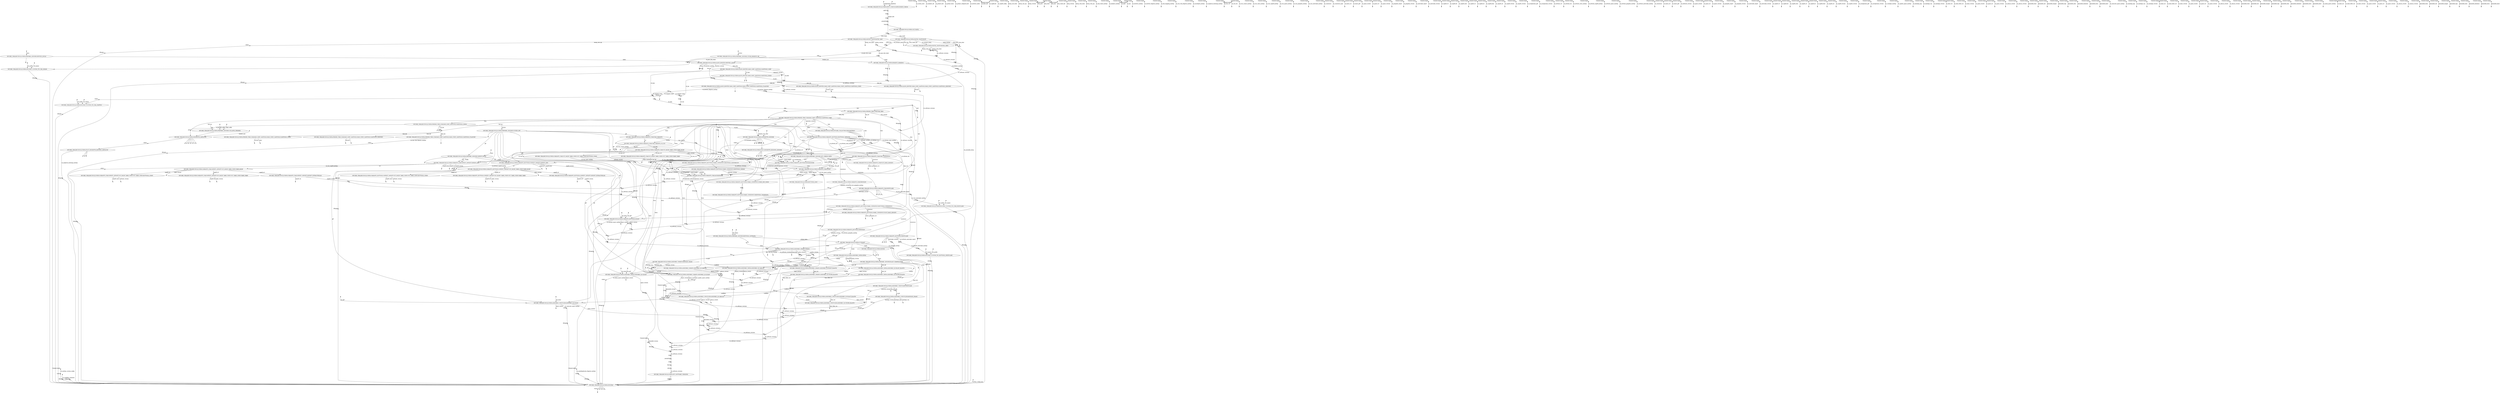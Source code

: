 digraph "pipeline_dag_20211130_124514" {
p0 [shape=point,label="",fixedsize=true,width=0.1,xlabel="Channel.empty"];
p746 [shape=circle,label="",fixedsize=true,width=0.1,xlabel="collect"];
p0 -> p746 [label="ch_multiqc_custom_config"];

p1 [shape=point,label="",fixedsize=true,width=0.1,xlabel="Channel.empty"];
p97 [shape=circle,label="",fixedsize=true,width=0.1,xlabel="mix"];
p1 -> p97 [label="ch_software_versions"];

p2 [shape=point,label="",fixedsize=true,width=0.1];
p3 [label="NFCORE_VIRALRECON:ILLUMINA:PREPARE_GENOME:GUNZIP_GFF"];
p2 -> p3 [label="archive"];

p3 [label="NFCORE_VIRALRECON:ILLUMINA:PREPARE_GENOME:GUNZIP_GFF"];
p45 [label="NFCORE_VIRALRECON:ILLUMINA:PREPARE_GENOME:SNPEFF_BUILD"];
p3 -> p45 [label="gff"];

p3 [label="NFCORE_VIRALRECON:ILLUMINA:PREPARE_GENOME:GUNZIP_GFF"];
p4 [shape=point];
p3 -> p4;

p5 [shape=point,label="",fixedsize=true,width=0.1,xlabel="Channel.empty"];
p6 [shape=point];
p5 -> p6 [label="ch_chrom_sizes"];

p7 [shape=point,label="",fixedsize=true,width=0.1];
p8 [label="NFCORE_VIRALRECON:ILLUMINA:PREPARE_GENOME:GET_CHROM_SIZES"];
p7 -> p8 [label="fasta"];

p8 [label="NFCORE_VIRALRECON:ILLUMINA:PREPARE_GENOME:GET_CHROM_SIZES"];
p331 [label="NFCORE_VIRALRECON:ILLUMINA:VARIANTS_IVAR:ASCIIGENOME"];
p8 -> p331 [label="sizes"];

p8 [label="NFCORE_VIRALRECON:ILLUMINA:PREPARE_GENOME:GET_CHROM_SIZES"];
p10 [shape=point];
p8 -> p10;

p8 [label="NFCORE_VIRALRECON:ILLUMINA:PREPARE_GENOME:GET_CHROM_SIZES"];
p9 [shape=point];
p8 -> p9;

p11 [shape=point,label="",fixedsize=true,width=0.1,xlabel="Channel.empty"];
p12 [shape=point];
p11 -> p12 [label="ch_kraken2_db"];

p13 [shape=point,label="",fixedsize=true,width=0.1];
p14 [label="NFCORE_VIRALRECON:ILLUMINA:PREPARE_GENOME:UNTAR_KRAKEN2_DB"];
p13 -> p14 [label="archive"];

p14 [label="NFCORE_VIRALRECON:ILLUMINA:PREPARE_GENOME:UNTAR_KRAKEN2_DB"];
p113 [label="NFCORE_VIRALRECON:ILLUMINA:KRAKEN2_KRAKEN2"];
p14 -> p113 [label="kraken2_db"];

p14 [label="NFCORE_VIRALRECON:ILLUMINA:PREPARE_GENOME:UNTAR_KRAKEN2_DB"];
p15 [shape=point];
p14 -> p15;

p16 [shape=point,label="",fixedsize=true,width=0.1,xlabel="Channel.empty"];
p17 [shape=point];
p16 -> p17 [label="ch_primer_bed"];

p18 [shape=point,label="",fixedsize=true,width=0.1,xlabel="Channel.empty"];
p19 [shape=point];
p18 -> p19 [label="ch_primer_fasta"];

p20 [shape=point,label="",fixedsize=true,width=0.1,xlabel="Channel.empty"];
p21 [shape=point];
p20 -> p21 [label="ch_primer_collapsed_bed"];

p22 [shape=point,label="",fixedsize=true,width=0.1];
p25 [label="NFCORE_VIRALRECON:ILLUMINA:PREPARE_GENOME:COLLAPSE_PRIMERS"];
p22 -> p25 [label="bed"];

p23 [shape=point,label="",fixedsize=true,width=0.1];
p25 [label="NFCORE_VIRALRECON:ILLUMINA:PREPARE_GENOME:COLLAPSE_PRIMERS"];
p23 -> p25 [label="left_suffix"];

p24 [shape=point,label="",fixedsize=true,width=0.1];
p25 [label="NFCORE_VIRALRECON:ILLUMINA:PREPARE_GENOME:COLLAPSE_PRIMERS"];
p24 -> p25 [label="right_suffix"];

p25 [label="NFCORE_VIRALRECON:ILLUMINA:PREPARE_GENOME:COLLAPSE_PRIMERS"];
p213 [label="NFCORE_VIRALRECON:ILLUMINA:MOSDEPTH_AMPLICON"];
p25 -> p213;

p26 [shape=point,label="",fixedsize=true,width=0.1];
p28 [label="NFCORE_VIRALRECON:ILLUMINA:PREPARE_GENOME:BEDTOOLS_GETFASTA"];
p26 -> p28 [label="bed"];

p27 [shape=point,label="",fixedsize=true,width=0.1];
p28 [label="NFCORE_VIRALRECON:ILLUMINA:PREPARE_GENOME:BEDTOOLS_GETFASTA"];
p27 -> p28 [label="fasta"];

p28 [label="NFCORE_VIRALRECON:ILLUMINA:PREPARE_GENOME:BEDTOOLS_GETFASTA"];
p511 [label="NFCORE_VIRALRECON:ILLUMINA:CUTADAPT"];
p28 -> p511 [label="primer_fasta"];

p28 [label="NFCORE_VIRALRECON:ILLUMINA:PREPARE_GENOME:BEDTOOLS_GETFASTA"];
p29 [shape=point];
p28 -> p29;

p30 [shape=point,label="",fixedsize=true,width=0.1,xlabel="Channel.empty"];
p31 [shape=point];
p30 -> p31 [label="ch_bowtie2_index"];

p32 [shape=point,label="",fixedsize=true,width=0.1];
p33 [label="NFCORE_VIRALRECON:ILLUMINA:PREPARE_GENOME:BOWTIE2_BUILD"];
p32 -> p33 [label="fasta"];

p33 [label="NFCORE_VIRALRECON:ILLUMINA:PREPARE_GENOME:BOWTIE2_BUILD"];
p126 [label="NFCORE_VIRALRECON:ILLUMINA:ALIGN_BOWTIE2:BOWTIE2_ALIGN"];
p33 -> p126 [label="index"];

p33 [label="NFCORE_VIRALRECON:ILLUMINA:PREPARE_GENOME:BOWTIE2_BUILD"];
p34 [shape=point];
p33 -> p34;

p35 [shape=point,label="",fixedsize=true,width=0.1,xlabel="Channel.empty"];
p36 [shape=point];
p35 -> p36 [label="ch_blast_db"];

p37 [shape=point,label="",fixedsize=true,width=0.1];
p38 [label="NFCORE_VIRALRECON:ILLUMINA:PREPARE_GENOME:BLAST_MAKEBLASTDB"];
p37 -> p38 [label="fasta"];

p38 [label="NFCORE_VIRALRECON:ILLUMINA:PREPARE_GENOME:BLAST_MAKEBLASTDB"];
p544 [label="NFCORE_VIRALRECON:ILLUMINA:ASSEMBLY_SPADES:ASSEMBLY_QC:BLAST_BLASTN"];
p38 -> p544 [label="blast_db"];

p38 [label="NFCORE_VIRALRECON:ILLUMINA:PREPARE_GENOME:BLAST_MAKEBLASTDB"];
p39 [shape=point];
p38 -> p39;

p40 [shape=point,label="",fixedsize=true,width=0.1,xlabel="Channel.empty"];
p41 [shape=point];
p40 -> p41 [label="ch_snpeff_db"];

p42 [shape=point,label="",fixedsize=true,width=0.1,xlabel="Channel.empty"];
p43 [shape=point];
p42 -> p43 [label="ch_snpeff_config"];

p44 [shape=point,label="",fixedsize=true,width=0.1];
p45 [label="NFCORE_VIRALRECON:ILLUMINA:PREPARE_GENOME:SNPEFF_BUILD"];
p44 -> p45 [label="fasta"];

p45 [label="NFCORE_VIRALRECON:ILLUMINA:PREPARE_GENOME:SNPEFF_BUILD"];
p309 [label="NFCORE_VIRALRECON:ILLUMINA:VARIANTS_IVAR:SNPEFF_SNPSIFT:SNPEFF_ANN"];
p45 -> p309 [label="db"];

p45 [label="NFCORE_VIRALRECON:ILLUMINA:PREPARE_GENOME:SNPEFF_BUILD"];
p309 [label="NFCORE_VIRALRECON:ILLUMINA:VARIANTS_IVAR:SNPEFF_SNPSIFT:SNPEFF_ANN"];
p45 -> p309 [label="config"];

p45 [label="NFCORE_VIRALRECON:ILLUMINA:PREPARE_GENOME:SNPEFF_BUILD"];
p46 [shape=point];
p45 -> p46;

p47 [shape=point,label="",fixedsize=true,width=0.1];
p48 [shape=circle,label="",fixedsize=true,width=0.1,xlabel="map"];
p47 -> p48 [label="fasta"];

p48 [shape=circle,label="",fixedsize=true,width=0.1,xlabel="map"];
p49 [shape=point];
p48 -> p49;

p50 [shape=point,label="",fixedsize=true,width=0.1];
p51 [shape=circle,label="",fixedsize=true,width=0.1,xlabel="map"];
p50 -> p51 [label="bed"];

p51 [shape=circle,label="",fixedsize=true,width=0.1,xlabel="map"];
p52 [shape=point];
p51 -> p52;

p50 [shape=point,label="",fixedsize=true,width=0.1];
p53 [shape=circle,label="",fixedsize=true,width=0.1,xlabel="map"];
p50 -> p53 [label="bed"];

p53 [shape=circle,label="",fixedsize=true,width=0.1,xlabel="map"];
p54 [shape=point];
p53 -> p54;

p55 [shape=point,label="",fixedsize=true,width=0.1];
p57 [label="NFCORE_VIRALRECON:ILLUMINA:INPUT_CHECK:SAMPLESHEET_CHECK"];
p55 -> p57 [label="samplesheet"];

p56 [shape=point,label="",fixedsize=true,width=0.1];
p57 [label="NFCORE_VIRALRECON:ILLUMINA:INPUT_CHECK:SAMPLESHEET_CHECK"];
p56 -> p57 [label="platform"];

p57 [label="NFCORE_VIRALRECON:ILLUMINA:INPUT_CHECK:SAMPLESHEET_CHECK"];
p58 [shape=circle,label="",fixedsize=true,width=0.1,xlabel="splitCsv"];
p57 -> p58;

p58 [shape=circle,label="",fixedsize=true,width=0.1,xlabel="splitCsv"];
p59 [shape=circle,label="",fixedsize=true,width=0.1,xlabel="map"];
p58 -> p59;

p59 [shape=circle,label="",fixedsize=true,width=0.1,xlabel="map"];
p60 [shape=circle,label="",fixedsize=true,width=0.1,xlabel="map"];
p59 -> p60 [label="sample_info"];

p60 [shape=circle,label="",fixedsize=true,width=0.1,xlabel="map"];
p61 [shape=circle,label="",fixedsize=true,width=0.1,xlabel="groupTuple"];
p60 -> p61;

p61 [shape=circle,label="",fixedsize=true,width=0.1,xlabel="groupTuple"];
p62 [shape=circle,label="",fixedsize=true,width=0.1,xlabel="branch"];
p61 -> p62;

p62 [shape=circle,label="",fixedsize=true,width=0.1,xlabel="branch"];
p63 [label="NFCORE_VIRALRECON:ILLUMINA:CAT_FASTQ"];
p62 -> p63;

p62 [shape=circle,label="",fixedsize=true,width=0.1,xlabel="branch"];
p64 [shape=circle,label="",fixedsize=true,width=0.1,xlabel="mix"];
p62 -> p64;

p63 [label="NFCORE_VIRALRECON:ILLUMINA:CAT_FASTQ"];
p64 [shape=circle,label="",fixedsize=true,width=0.1,xlabel="mix"];
p63 -> p64;

p64 [shape=circle,label="",fixedsize=true,width=0.1,xlabel="mix"];
p71 [label="NFCORE_VIRALRECON:ILLUMINA:FASTQC_FASTP:FASTQC_RAW"];
p64 -> p71 [label="trim_reads"];

p65 [shape=point,label="",fixedsize=true,width=0.1,xlabel="Channel.empty"];
p66 [shape=point];
p65 -> p66 [label="fastqc_raw_html"];

p67 [shape=point,label="",fixedsize=true,width=0.1,xlabel="Channel.empty"];
p68 [shape=point];
p67 -> p68 [label="fastqc_raw_zip"];

p69 [shape=point,label="",fixedsize=true,width=0.1,xlabel="Channel.empty"];
p70 [shape=point];
p69 -> p70 [label="fastqc_version"];

p71 [label="NFCORE_VIRALRECON:ILLUMINA:FASTQC_FASTP:FASTQC_RAW"];
p72 [shape=point];
p71 -> p72 [label="fastqc_raw_html"];

p71 [label="NFCORE_VIRALRECON:ILLUMINA:FASTQC_FASTP:FASTQC_RAW"];
p754 [shape=circle,label="",fixedsize=true,width=0.1,xlabel="collect"];
p71 -> p754 [label="fastqc_raw_zip"];

p71 [label="NFCORE_VIRALRECON:ILLUMINA:FASTQC_FASTP:FASTQC_RAW"];
p95 [shape=circle,label="",fixedsize=true,width=0.1,xlabel="first"];
p71 -> p95 [label="fastqc_version"];

p73 [shape=point,label="",fixedsize=true,width=0.1,xlabel="Channel.empty"];
p74 [shape=point];
p73 -> p74 [label="trim_json"];

p75 [shape=point,label="",fixedsize=true,width=0.1,xlabel="Channel.empty"];
p76 [shape=point];
p75 -> p76 [label="trim_html"];

p77 [shape=point,label="",fixedsize=true,width=0.1,xlabel="Channel.empty"];
p78 [shape=point];
p77 -> p78 [label="trim_log"];

p79 [shape=point,label="",fixedsize=true,width=0.1,xlabel="Channel.empty"];
p80 [shape=point];
p79 -> p80 [label="trim_reads_fail"];

p81 [shape=point,label="",fixedsize=true,width=0.1,xlabel="Channel.empty"];
p82 [shape=point];
p81 -> p82 [label="fastp_version"];

p83 [shape=point,label="",fixedsize=true,width=0.1,xlabel="Channel.empty"];
p84 [shape=point];
p83 -> p84 [label="fastqc_trim_html"];

p85 [shape=point,label="",fixedsize=true,width=0.1,xlabel="Channel.empty"];
p86 [shape=point];
p85 -> p86 [label="fastqc_trim_zip"];

p64 [shape=circle,label="",fixedsize=true,width=0.1,xlabel="mix"];
p87 [label="NFCORE_VIRALRECON:ILLUMINA:FASTQC_FASTP:FASTP"];
p64 -> p87 [label="trim_reads"];

p87 [label="NFCORE_VIRALRECON:ILLUMINA:FASTQC_FASTP:FASTP"];
p91 [label="NFCORE_VIRALRECON:ILLUMINA:FASTQC_FASTP:FASTQC_TRIM"];
p87 -> p91 [label="ch_variants_fastq"];

p87 [label="NFCORE_VIRALRECON:ILLUMINA:FASTQC_FASTP:FASTP"];
p103 [shape=circle,label="",fixedsize=true,width=0.1,xlabel="join"];
p87 -> p103 [label="trim_json"];

p87 [label="NFCORE_VIRALRECON:ILLUMINA:FASTQC_FASTP:FASTP"];
p90 [shape=point];
p87 -> p90 [label="trim_html"];

p87 [label="NFCORE_VIRALRECON:ILLUMINA:FASTQC_FASTP:FASTP"];
p89 [shape=point];
p87 -> p89 [label="trim_log"];

p87 [label="NFCORE_VIRALRECON:ILLUMINA:FASTQC_FASTP:FASTP"];
p98 [shape=circle,label="",fixedsize=true,width=0.1,xlabel="first"];
p87 -> p98 [label="fastp_version"];

p87 [label="NFCORE_VIRALRECON:ILLUMINA:FASTQC_FASTP:FASTP"];
p88 [shape=point];
p87 -> p88 [label="trim_reads_fail"];

p91 [label="NFCORE_VIRALRECON:ILLUMINA:FASTQC_FASTP:FASTQC_TRIM"];
p94 [shape=point];
p91 -> p94 [label="fastqc_trim_html"];

p91 [label="NFCORE_VIRALRECON:ILLUMINA:FASTQC_FASTP:FASTQC_TRIM"];
p93 [shape=point];
p91 -> p93 [label="fastqc_trim_zip"];

p91 [label="NFCORE_VIRALRECON:ILLUMINA:FASTQC_FASTP:FASTQC_TRIM"];
p92 [shape=point];
p91 -> p92;

p95 [shape=circle,label="",fixedsize=true,width=0.1,xlabel="first"];
p96 [shape=circle,label="",fixedsize=true,width=0.1,xlabel="ifEmpty"];
p95 -> p96;

p96 [shape=circle,label="",fixedsize=true,width=0.1,xlabel="ifEmpty"];
p97 [shape=circle,label="",fixedsize=true,width=0.1,xlabel="mix"];
p96 -> p97;

p97 [shape=circle,label="",fixedsize=true,width=0.1,xlabel="mix"];
p100 [shape=circle,label="",fixedsize=true,width=0.1,xlabel="mix"];
p97 -> p100 [label="ch_software_versions"];

p98 [shape=circle,label="",fixedsize=true,width=0.1,xlabel="first"];
p99 [shape=circle,label="",fixedsize=true,width=0.1,xlabel="ifEmpty"];
p98 -> p99;

p99 [shape=circle,label="",fixedsize=true,width=0.1,xlabel="ifEmpty"];
p100 [shape=circle,label="",fixedsize=true,width=0.1,xlabel="mix"];
p99 -> p100;

p100 [shape=circle,label="",fixedsize=true,width=0.1,xlabel="mix"];
p117 [shape=circle,label="",fixedsize=true,width=0.1,xlabel="mix"];
p100 -> p117 [label="ch_software_versions"];

p101 [shape=point,label="",fixedsize=true,width=0.1,xlabel="Channel.empty"];
p102 [shape=point];
p101 -> p102 [label="ch_fail_reads_multiqc"];

p87 [label="NFCORE_VIRALRECON:ILLUMINA:FASTQC_FASTP:FASTP"];
p103 [shape=circle,label="",fixedsize=true,width=0.1,xlabel="join"];
p87 -> p103 [label="ch_variants_fastq"];

p103 [shape=circle,label="",fixedsize=true,width=0.1,xlabel="join"];
p104 [shape=circle,label="",fixedsize=true,width=0.1,xlabel="map"];
p103 -> p104;

p104 [shape=circle,label="",fixedsize=true,width=0.1,xlabel="map"];
p105 [shape=circle,label="",fixedsize=true,width=0.1,xlabel="map"];
p104 -> p105 [label="ch_pass_fail_reads"];

p105 [shape=circle,label="",fixedsize=true,width=0.1,xlabel="map"];
p113 [label="NFCORE_VIRALRECON:ILLUMINA:KRAKEN2_KRAKEN2"];
p105 -> p113 [label="reads"];

p104 [shape=circle,label="",fixedsize=true,width=0.1,xlabel="map"];
p106 [shape=circle,label="",fixedsize=true,width=0.1,xlabel="map"];
p104 -> p106 [label="ch_pass_fail_reads"];

p106 [shape=circle,label="",fixedsize=true,width=0.1,xlabel="map"];
p107 [shape=circle,label="",fixedsize=true,width=0.1,xlabel="collect"];
p106 -> p107 [label="ch_pass_fail_reads"];

p107 [shape=circle,label="",fixedsize=true,width=0.1,xlabel="collect"];
p110 [label="NFCORE_VIRALRECON:ILLUMINA:MULTIQC_CUSTOM_TSV_FAIL_READS"];
p107 -> p110;

p108 [shape=point,label="",fixedsize=true,width=0.1];
p110 [label="NFCORE_VIRALRECON:ILLUMINA:MULTIQC_CUSTOM_TSV_FAIL_READS"];
p108 -> p110 [label="col_names"];

p109 [shape=point,label="",fixedsize=true,width=0.1];
p110 [label="NFCORE_VIRALRECON:ILLUMINA:MULTIQC_CUSTOM_TSV_FAIL_READS"];
p109 -> p110 [label="out_prefix"];

p110 [label="NFCORE_VIRALRECON:ILLUMINA:MULTIQC_CUSTOM_TSV_FAIL_READS"];
p751 [shape=circle,label="",fixedsize=true,width=0.1,xlabel="ifEmpty"];
p110 -> p751;

p111 [shape=point,label="",fixedsize=true,width=0.1,xlabel="Channel.empty"];
p112 [shape=point];
p111 -> p112 [label="ch_kraken2_multiqc"];

p113 [label="NFCORE_VIRALRECON:ILLUMINA:KRAKEN2_KRAKEN2"];
p114 [shape=point];
p113 -> p114;

p113 [label="NFCORE_VIRALRECON:ILLUMINA:KRAKEN2_KRAKEN2"];
p511 [label="NFCORE_VIRALRECON:ILLUMINA:CUTADAPT"];
p113 -> p511 [label="ch_assembly_fastq"];

p113 [label="NFCORE_VIRALRECON:ILLUMINA:KRAKEN2_KRAKEN2"];
p758 [shape=circle,label="",fixedsize=true,width=0.1,xlabel="collect"];
p113 -> p758 [label="ch_kraken2_multiqc"];

p113 [label="NFCORE_VIRALRECON:ILLUMINA:KRAKEN2_KRAKEN2"];
p115 [shape=circle,label="",fixedsize=true,width=0.1,xlabel="first"];
p113 -> p115;

p115 [shape=circle,label="",fixedsize=true,width=0.1,xlabel="first"];
p116 [shape=circle,label="",fixedsize=true,width=0.1,xlabel="ifEmpty"];
p115 -> p116;

p116 [shape=circle,label="",fixedsize=true,width=0.1,xlabel="ifEmpty"];
p117 [shape=circle,label="",fixedsize=true,width=0.1,xlabel="mix"];
p116 -> p117;

p117 [shape=circle,label="",fixedsize=true,width=0.1,xlabel="mix"];
p143 [shape=circle,label="",fixedsize=true,width=0.1,xlabel="mix"];
p117 -> p143 [label="ch_software_versions"];

p118 [shape=point,label="",fixedsize=true,width=0.1,xlabel="Channel.empty"];
p119 [shape=point];
p118 -> p119 [label="ch_bam"];

p120 [shape=point,label="",fixedsize=true,width=0.1,xlabel="Channel.empty"];
p121 [shape=point];
p120 -> p121 [label="ch_bai"];

p122 [shape=point,label="",fixedsize=true,width=0.1,xlabel="Channel.empty"];
p123 [shape=point];
p122 -> p123 [label="ch_bowtie2_multiqc"];

p124 [shape=point,label="",fixedsize=true,width=0.1,xlabel="Channel.empty"];
p125 [shape=point];
p124 -> p125 [label="ch_bowtie2_flagstat_multiqc"];

p105 [shape=circle,label="",fixedsize=true,width=0.1,xlabel="map"];
p126 [label="NFCORE_VIRALRECON:ILLUMINA:ALIGN_BOWTIE2:BOWTIE2_ALIGN"];
p105 -> p126 [label="reads"];

p126 [label="NFCORE_VIRALRECON:ILLUMINA:ALIGN_BOWTIE2:BOWTIE2_ALIGN"];
p128 [label="NFCORE_VIRALRECON:ILLUMINA:ALIGN_BOWTIE2:BAM_SORT_SAMTOOLS:SAMTOOLS_SORT"];
p126 -> p128 [label="bam_orig"];

p126 [label="NFCORE_VIRALRECON:ILLUMINA:ALIGN_BOWTIE2:BOWTIE2_ALIGN"];
p762 [shape=circle,label="",fixedsize=true,width=0.1,xlabel="collect"];
p126 -> p762 [label="ch_bowtie2_multiqc"];

p126 [label="NFCORE_VIRALRECON:ILLUMINA:ALIGN_BOWTIE2:BOWTIE2_ALIGN"];
p141 [shape=circle,label="",fixedsize=true,width=0.1,xlabel="first"];
p126 -> p141 [label="bowtie2_version"];

p126 [label="NFCORE_VIRALRECON:ILLUMINA:ALIGN_BOWTIE2:BOWTIE2_ALIGN"];
p127 [shape=point];
p126 -> p127 [label="fastq"];

p128 [label="NFCORE_VIRALRECON:ILLUMINA:ALIGN_BOWTIE2:BAM_SORT_SAMTOOLS:SAMTOOLS_SORT"];
p129 [label="NFCORE_VIRALRECON:ILLUMINA:ALIGN_BOWTIE2:BAM_SORT_SAMTOOLS:SAMTOOLS_INDEX"];
p128 -> p129 [label="ch_bam"];

p128 [label="NFCORE_VIRALRECON:ILLUMINA:ALIGN_BOWTIE2:BAM_SORT_SAMTOOLS:SAMTOOLS_SORT"];
p144 [shape=circle,label="",fixedsize=true,width=0.1,xlabel="first"];
p128 -> p144 [label="samtools_version"];

p129 [label="NFCORE_VIRALRECON:ILLUMINA:ALIGN_BOWTIE2:BAM_SORT_SAMTOOLS:SAMTOOLS_INDEX"];
p132 [shape=circle,label="",fixedsize=true,width=0.1,xlabel="join"];
p129 -> p132 [label="ch_bai"];

p129 [label="NFCORE_VIRALRECON:ILLUMINA:ALIGN_BOWTIE2:BAM_SORT_SAMTOOLS:SAMTOOLS_INDEX"];
p131 [shape=point];
p129 -> p131;

p129 [label="NFCORE_VIRALRECON:ILLUMINA:ALIGN_BOWTIE2:BAM_SORT_SAMTOOLS:SAMTOOLS_INDEX"];
p130 [shape=point];
p129 -> p130;

p128 [label="NFCORE_VIRALRECON:ILLUMINA:ALIGN_BOWTIE2:BAM_SORT_SAMTOOLS:SAMTOOLS_SORT"];
p132 [shape=circle,label="",fixedsize=true,width=0.1,xlabel="join"];
p128 -> p132 [label="ch_bam"];

p132 [shape=circle,label="",fixedsize=true,width=0.1,xlabel="join"];
p133 [label="NFCORE_VIRALRECON:ILLUMINA:ALIGN_BOWTIE2:BAM_SORT_SAMTOOLS:BAM_STATS_SAMTOOLS:SAMTOOLS_STATS"];
p132 -> p133 [label="bam_bai"];

p133 [label="NFCORE_VIRALRECON:ILLUMINA:ALIGN_BOWTIE2:BAM_SORT_SAMTOOLS:BAM_STATS_SAMTOOLS:SAMTOOLS_STATS"];
p135 [shape=point];
p133 -> p135 [label="stats"];

p133 [label="NFCORE_VIRALRECON:ILLUMINA:ALIGN_BOWTIE2:BAM_SORT_SAMTOOLS:BAM_STATS_SAMTOOLS:SAMTOOLS_STATS"];
p134 [shape=point];
p133 -> p134 [label="version"];

p132 [shape=circle,label="",fixedsize=true,width=0.1,xlabel="join"];
p136 [label="NFCORE_VIRALRECON:ILLUMINA:ALIGN_BOWTIE2:BAM_SORT_SAMTOOLS:BAM_STATS_SAMTOOLS:SAMTOOLS_FLAGSTAT"];
p132 -> p136 [label="bam_bai"];

p136 [label="NFCORE_VIRALRECON:ILLUMINA:ALIGN_BOWTIE2:BAM_SORT_SAMTOOLS:BAM_STATS_SAMTOOLS:SAMTOOLS_FLAGSTAT"];
p149 [shape=circle,label="",fixedsize=true,width=0.1,xlabel="map"];
p136 -> p149 [label="ch_bowtie2_flagstat_multiqc"];

p136 [label="NFCORE_VIRALRECON:ILLUMINA:ALIGN_BOWTIE2:BAM_SORT_SAMTOOLS:BAM_STATS_SAMTOOLS:SAMTOOLS_FLAGSTAT"];
p137 [shape=point];
p136 -> p137;

p132 [shape=circle,label="",fixedsize=true,width=0.1,xlabel="join"];
p138 [label="NFCORE_VIRALRECON:ILLUMINA:ALIGN_BOWTIE2:BAM_SORT_SAMTOOLS:BAM_STATS_SAMTOOLS:SAMTOOLS_IDXSTATS"];
p132 -> p138 [label="bam_bai"];

p138 [label="NFCORE_VIRALRECON:ILLUMINA:ALIGN_BOWTIE2:BAM_SORT_SAMTOOLS:BAM_STATS_SAMTOOLS:SAMTOOLS_IDXSTATS"];
p140 [shape=point];
p138 -> p140 [label="idxstats"];

p138 [label="NFCORE_VIRALRECON:ILLUMINA:ALIGN_BOWTIE2:BAM_SORT_SAMTOOLS:BAM_STATS_SAMTOOLS:SAMTOOLS_IDXSTATS"];
p139 [shape=point];
p138 -> p139;

p141 [shape=circle,label="",fixedsize=true,width=0.1,xlabel="first"];
p142 [shape=circle,label="",fixedsize=true,width=0.1,xlabel="ifEmpty"];
p141 -> p142;

p142 [shape=circle,label="",fixedsize=true,width=0.1,xlabel="ifEmpty"];
p143 [shape=circle,label="",fixedsize=true,width=0.1,xlabel="mix"];
p142 -> p143;

p143 [shape=circle,label="",fixedsize=true,width=0.1,xlabel="mix"];
p146 [shape=circle,label="",fixedsize=true,width=0.1,xlabel="mix"];
p143 -> p146 [label="ch_software_versions"];

p144 [shape=circle,label="",fixedsize=true,width=0.1,xlabel="first"];
p145 [shape=circle,label="",fixedsize=true,width=0.1,xlabel="ifEmpty"];
p144 -> p145;

p145 [shape=circle,label="",fixedsize=true,width=0.1,xlabel="ifEmpty"];
p146 [shape=circle,label="",fixedsize=true,width=0.1,xlabel="mix"];
p145 -> p146;

p146 [shape=circle,label="",fixedsize=true,width=0.1,xlabel="mix"];
p181 [shape=circle,label="",fixedsize=true,width=0.1,xlabel="mix"];
p146 -> p181 [label="ch_software_versions"];

p147 [shape=point,label="",fixedsize=true,width=0.1,xlabel="Channel.empty"];
p148 [shape=point];
p147 -> p148 [label="ch_fail_mapping_multiqc"];

p149 [shape=circle,label="",fixedsize=true,width=0.1,xlabel="map"];
p150 [shape=circle,label="",fixedsize=true,width=0.1,xlabel="join"];
p149 -> p150 [label="ch_mapped_reads"];

p128 [label="NFCORE_VIRALRECON:ILLUMINA:ALIGN_BOWTIE2:BAM_SORT_SAMTOOLS:SAMTOOLS_SORT"];
p150 [shape=circle,label="",fixedsize=true,width=0.1,xlabel="join"];
p128 -> p150 [label="ch_bam"];

p150 [shape=circle,label="",fixedsize=true,width=0.1,xlabel="join"];
p151 [shape=circle,label="",fixedsize=true,width=0.1,xlabel="map"];
p150 -> p151;

p151 [shape=circle,label="",fixedsize=true,width=0.1,xlabel="map"];
p162 [shape=circle,label="",fixedsize=true,width=0.1,xlabel="join"];
p151 -> p162 [label="ch_bam"];

p149 [shape=circle,label="",fixedsize=true,width=0.1,xlabel="map"];
p152 [shape=circle,label="",fixedsize=true,width=0.1,xlabel="join"];
p149 -> p152 [label="ch_mapped_reads"];

p129 [label="NFCORE_VIRALRECON:ILLUMINA:ALIGN_BOWTIE2:BAM_SORT_SAMTOOLS:SAMTOOLS_INDEX"];
p152 [shape=circle,label="",fixedsize=true,width=0.1,xlabel="join"];
p129 -> p152 [label="ch_bai"];

p152 [shape=circle,label="",fixedsize=true,width=0.1,xlabel="join"];
p153 [shape=circle,label="",fixedsize=true,width=0.1,xlabel="map"];
p152 -> p153;

p153 [shape=circle,label="",fixedsize=true,width=0.1,xlabel="map"];
p162 [shape=circle,label="",fixedsize=true,width=0.1,xlabel="join"];
p153 -> p162 [label="ch_bai"];

p149 [shape=circle,label="",fixedsize=true,width=0.1,xlabel="map"];
p154 [shape=circle,label="",fixedsize=true,width=0.1,xlabel="branch"];
p149 -> p154 [label="ch_mapped_reads"];

p154 [shape=circle,label="",fixedsize=true,width=0.1,xlabel="branch"];
p155 [shape=point];
p154 -> p155;

p154 [shape=circle,label="",fixedsize=true,width=0.1,xlabel="branch"];
p156 [shape=circle,label="",fixedsize=true,width=0.1,xlabel="collect"];
p154 -> p156;

p156 [shape=circle,label="",fixedsize=true,width=0.1,xlabel="collect"];
p159 [label="NFCORE_VIRALRECON:ILLUMINA:MULTIQC_CUSTOM_TSV_FAIL_MAPPED"];
p156 -> p159;

p157 [shape=point,label="",fixedsize=true,width=0.1];
p159 [label="NFCORE_VIRALRECON:ILLUMINA:MULTIQC_CUSTOM_TSV_FAIL_MAPPED"];
p157 -> p159 [label="col_names"];

p158 [shape=point,label="",fixedsize=true,width=0.1];
p159 [label="NFCORE_VIRALRECON:ILLUMINA:MULTIQC_CUSTOM_TSV_FAIL_MAPPED"];
p158 -> p159 [label="out_prefix"];

p159 [label="NFCORE_VIRALRECON:ILLUMINA:MULTIQC_CUSTOM_TSV_FAIL_MAPPED"];
p752 [shape=circle,label="",fixedsize=true,width=0.1,xlabel="ifEmpty"];
p159 -> p752;

p160 [shape=point,label="",fixedsize=true,width=0.1,xlabel="Channel.empty"];
p161 [shape=point];
p160 -> p161 [label="ch_ivar_trim_flagstat_multiqc"];

p162 [shape=circle,label="",fixedsize=true,width=0.1,xlabel="join"];
p163 [label="NFCORE_VIRALRECON:ILLUMINA:PRIMER_TRIM_IVAR:IVAR_TRIM"];
p162 -> p163 [label="bam"];

p50 [shape=point,label="",fixedsize=true,width=0.1];
p163 [label="NFCORE_VIRALRECON:ILLUMINA:PRIMER_TRIM_IVAR:IVAR_TRIM"];
p50 -> p163 [label="bed"];

p163 [label="NFCORE_VIRALRECON:ILLUMINA:PRIMER_TRIM_IVAR:IVAR_TRIM"];
p165 [label="NFCORE_VIRALRECON:ILLUMINA:PRIMER_TRIM_IVAR:BAM_SORT_SAMTOOLS:SAMTOOLS_SORT"];
p163 -> p165 [label="bam_orig"];

p163 [label="NFCORE_VIRALRECON:ILLUMINA:PRIMER_TRIM_IVAR:IVAR_TRIM"];
p164 [shape=point];
p163 -> p164 [label="log_out"];

p163 [label="NFCORE_VIRALRECON:ILLUMINA:PRIMER_TRIM_IVAR:IVAR_TRIM"];
p179 [shape=circle,label="",fixedsize=true,width=0.1,xlabel="first"];
p163 -> p179 [label="ivar_version"];

p165 [label="NFCORE_VIRALRECON:ILLUMINA:PRIMER_TRIM_IVAR:BAM_SORT_SAMTOOLS:SAMTOOLS_SORT"];
p167 [label="NFCORE_VIRALRECON:ILLUMINA:PRIMER_TRIM_IVAR:BAM_SORT_SAMTOOLS:SAMTOOLS_INDEX"];
p165 -> p167 [label="bam"];

p165 [label="NFCORE_VIRALRECON:ILLUMINA:PRIMER_TRIM_IVAR:BAM_SORT_SAMTOOLS:SAMTOOLS_SORT"];
p166 [shape=point];
p165 -> p166 [label="samtools_version"];

p167 [label="NFCORE_VIRALRECON:ILLUMINA:PRIMER_TRIM_IVAR:BAM_SORT_SAMTOOLS:SAMTOOLS_INDEX"];
p170 [shape=circle,label="",fixedsize=true,width=0.1,xlabel="join"];
p167 -> p170 [label="ch_bai"];

p167 [label="NFCORE_VIRALRECON:ILLUMINA:PRIMER_TRIM_IVAR:BAM_SORT_SAMTOOLS:SAMTOOLS_INDEX"];
p169 [shape=point];
p167 -> p169;

p167 [label="NFCORE_VIRALRECON:ILLUMINA:PRIMER_TRIM_IVAR:BAM_SORT_SAMTOOLS:SAMTOOLS_INDEX"];
p168 [shape=point];
p167 -> p168;

p165 [label="NFCORE_VIRALRECON:ILLUMINA:PRIMER_TRIM_IVAR:BAM_SORT_SAMTOOLS:SAMTOOLS_SORT"];
p170 [shape=circle,label="",fixedsize=true,width=0.1,xlabel="join"];
p165 -> p170 [label="bam"];

p170 [shape=circle,label="",fixedsize=true,width=0.1,xlabel="join"];
p171 [label="NFCORE_VIRALRECON:ILLUMINA:PRIMER_TRIM_IVAR:BAM_SORT_SAMTOOLS:BAM_STATS_SAMTOOLS:SAMTOOLS_STATS"];
p170 -> p171 [label="bam_bai"];

p171 [label="NFCORE_VIRALRECON:ILLUMINA:PRIMER_TRIM_IVAR:BAM_SORT_SAMTOOLS:BAM_STATS_SAMTOOLS:SAMTOOLS_STATS"];
p173 [shape=point];
p171 -> p173 [label="stats"];

p171 [label="NFCORE_VIRALRECON:ILLUMINA:PRIMER_TRIM_IVAR:BAM_SORT_SAMTOOLS:BAM_STATS_SAMTOOLS:SAMTOOLS_STATS"];
p172 [shape=point];
p171 -> p172 [label="version"];

p170 [shape=circle,label="",fixedsize=true,width=0.1,xlabel="join"];
p174 [label="NFCORE_VIRALRECON:ILLUMINA:PRIMER_TRIM_IVAR:BAM_SORT_SAMTOOLS:BAM_STATS_SAMTOOLS:SAMTOOLS_FLAGSTAT"];
p170 -> p174 [label="bam_bai"];

p174 [label="NFCORE_VIRALRECON:ILLUMINA:PRIMER_TRIM_IVAR:BAM_SORT_SAMTOOLS:BAM_STATS_SAMTOOLS:SAMTOOLS_FLAGSTAT"];
p764 [shape=circle,label="",fixedsize=true,width=0.1,xlabel="collect"];
p174 -> p764 [label="ch_ivar_trim_flagstat_multiqc"];

p174 [label="NFCORE_VIRALRECON:ILLUMINA:PRIMER_TRIM_IVAR:BAM_SORT_SAMTOOLS:BAM_STATS_SAMTOOLS:SAMTOOLS_FLAGSTAT"];
p175 [shape=point];
p174 -> p175;

p170 [shape=circle,label="",fixedsize=true,width=0.1,xlabel="join"];
p176 [label="NFCORE_VIRALRECON:ILLUMINA:PRIMER_TRIM_IVAR:BAM_SORT_SAMTOOLS:BAM_STATS_SAMTOOLS:SAMTOOLS_IDXSTATS"];
p170 -> p176 [label="bam_bai"];

p176 [label="NFCORE_VIRALRECON:ILLUMINA:PRIMER_TRIM_IVAR:BAM_SORT_SAMTOOLS:BAM_STATS_SAMTOOLS:SAMTOOLS_IDXSTATS"];
p178 [shape=point];
p176 -> p178 [label="idxstats"];

p176 [label="NFCORE_VIRALRECON:ILLUMINA:PRIMER_TRIM_IVAR:BAM_SORT_SAMTOOLS:BAM_STATS_SAMTOOLS:SAMTOOLS_IDXSTATS"];
p177 [shape=point];
p176 -> p177;

p179 [shape=circle,label="",fixedsize=true,width=0.1,xlabel="first"];
p180 [shape=circle,label="",fixedsize=true,width=0.1,xlabel="ifEmpty"];
p179 -> p180;

p180 [shape=circle,label="",fixedsize=true,width=0.1,xlabel="ifEmpty"];
p181 [shape=circle,label="",fixedsize=true,width=0.1,xlabel="mix"];
p180 -> p181;

p181 [shape=circle,label="",fixedsize=true,width=0.1,xlabel="mix"];
p188 [shape=circle,label="",fixedsize=true,width=0.1,xlabel="mix"];
p181 -> p188 [label="ch_software_versions"];

p182 [shape=point,label="",fixedsize=true,width=0.1,xlabel="Channel.empty"];
p766 [shape=circle,label="",fixedsize=true,width=0.1,xlabel="collect"];
p182 -> p766 [label="ch_markduplicates_flagstat_multiqc"];

p165 [label="NFCORE_VIRALRECON:ILLUMINA:PRIMER_TRIM_IVAR:BAM_SORT_SAMTOOLS:SAMTOOLS_SORT"];
p183 [label="NFCORE_VIRALRECON:ILLUMINA:PICARD_COLLECTMULTIPLEMETRICS"];
p165 -> p183 [label="bam"];

p47 [shape=point,label="",fixedsize=true,width=0.1];
p183 [label="NFCORE_VIRALRECON:ILLUMINA:PICARD_COLLECTMULTIPLEMETRICS"];
p47 -> p183 [label="fasta"];

p183 [label="NFCORE_VIRALRECON:ILLUMINA:PICARD_COLLECTMULTIPLEMETRICS"];
p185 [shape=point];
p183 -> p185;

p183 [label="NFCORE_VIRALRECON:ILLUMINA:PICARD_COLLECTMULTIPLEMETRICS"];
p184 [shape=point];
p183 -> p184;

p183 [label="NFCORE_VIRALRECON:ILLUMINA:PICARD_COLLECTMULTIPLEMETRICS"];
p186 [shape=circle,label="",fixedsize=true,width=0.1,xlabel="first"];
p183 -> p186;

p186 [shape=circle,label="",fixedsize=true,width=0.1,xlabel="first"];
p187 [shape=circle,label="",fixedsize=true,width=0.1,xlabel="ifEmpty"];
p186 -> p187;

p187 [shape=circle,label="",fixedsize=true,width=0.1,xlabel="ifEmpty"];
p188 [shape=circle,label="",fixedsize=true,width=0.1,xlabel="mix"];
p187 -> p188;

p188 [shape=circle,label="",fixedsize=true,width=0.1,xlabel="mix"];
p204 [shape=circle,label="",fixedsize=true,width=0.1,xlabel="mix"];
p188 -> p204 [label="ch_software_versions"];

p189 [shape=point,label="",fixedsize=true,width=0.1,xlabel="Channel.empty"];
p190 [shape=point];
p189 -> p190 [label="ch_mosdepth_multiqc"];

p191 [shape=point,label="",fixedsize=true,width=0.1,xlabel="Channel.empty"];
p192 [shape=point];
p191 -> p192 [label="ch_amplicon_heatmap_multiqc"];

p167 [label="NFCORE_VIRALRECON:ILLUMINA:PRIMER_TRIM_IVAR:BAM_SORT_SAMTOOLS:SAMTOOLS_INDEX"];
p193 [shape=circle,label="",fixedsize=true,width=0.1,xlabel="join"];
p167 -> p193 [label="ch_bai"];

p165 [label="NFCORE_VIRALRECON:ILLUMINA:PRIMER_TRIM_IVAR:BAM_SORT_SAMTOOLS:SAMTOOLS_SORT"];
p193 [shape=circle,label="",fixedsize=true,width=0.1,xlabel="join"];
p165 -> p193 [label="bam"];

p193 [shape=circle,label="",fixedsize=true,width=0.1,xlabel="join"];
p196 [label="NFCORE_VIRALRECON:ILLUMINA:MOSDEPTH_GENOME"];
p193 -> p196;

p194 [shape=point,label="",fixedsize=true,width=0.1];
p196 [label="NFCORE_VIRALRECON:ILLUMINA:MOSDEPTH_GENOME"];
p194 -> p196 [label="bed"];

p195 [shape=point,label="",fixedsize=true,width=0.1];
p196 [label="NFCORE_VIRALRECON:ILLUMINA:MOSDEPTH_GENOME"];
p195 -> p196 [label="window_size"];

p196 [label="NFCORE_VIRALRECON:ILLUMINA:MOSDEPTH_GENOME"];
p768 [shape=circle,label="",fixedsize=true,width=0.1,xlabel="collect"];
p196 -> p768 [label="ch_mosdepth_multiqc"];

p196 [label="NFCORE_VIRALRECON:ILLUMINA:MOSDEPTH_GENOME"];
p201 [shape=point];
p196 -> p201;

p196 [label="NFCORE_VIRALRECON:ILLUMINA:MOSDEPTH_GENOME"];
p200 [shape=point];
p196 -> p200;

p196 [label="NFCORE_VIRALRECON:ILLUMINA:MOSDEPTH_GENOME"];
p199 [shape=point];
p196 -> p199;

p196 [label="NFCORE_VIRALRECON:ILLUMINA:MOSDEPTH_GENOME"];
p198 [shape=point];
p196 -> p198;

p196 [label="NFCORE_VIRALRECON:ILLUMINA:MOSDEPTH_GENOME"];
p205 [shape=circle,label="",fixedsize=true,width=0.1,xlabel="collect"];
p196 -> p205;

p196 [label="NFCORE_VIRALRECON:ILLUMINA:MOSDEPTH_GENOME"];
p197 [shape=point];
p196 -> p197;

p196 [label="NFCORE_VIRALRECON:ILLUMINA:MOSDEPTH_GENOME"];
p202 [shape=circle,label="",fixedsize=true,width=0.1,xlabel="first"];
p196 -> p202;

p202 [shape=circle,label="",fixedsize=true,width=0.1,xlabel="first"];
p203 [shape=circle,label="",fixedsize=true,width=0.1,xlabel="ifEmpty"];
p202 -> p203;

p203 [shape=circle,label="",fixedsize=true,width=0.1,xlabel="ifEmpty"];
p204 [shape=circle,label="",fixedsize=true,width=0.1,xlabel="mix"];
p203 -> p204;

p204 [shape=circle,label="",fixedsize=true,width=0.1,xlabel="mix"];
p335 [shape=circle,label="",fixedsize=true,width=0.1,xlabel="mix"];
p204 -> p335 [label="ch_software_versions"];

p205 [shape=circle,label="",fixedsize=true,width=0.1,xlabel="collect"];
p206 [label="NFCORE_VIRALRECON:ILLUMINA:PLOT_MOSDEPTH_REGIONS_GENOME"];
p205 -> p206;

p206 [label="NFCORE_VIRALRECON:ILLUMINA:PLOT_MOSDEPTH_REGIONS_GENOME"];
p210 [shape=point];
p206 -> p210;

p206 [label="NFCORE_VIRALRECON:ILLUMINA:PLOT_MOSDEPTH_REGIONS_GENOME"];
p209 [shape=point];
p206 -> p209;

p206 [label="NFCORE_VIRALRECON:ILLUMINA:PLOT_MOSDEPTH_REGIONS_GENOME"];
p208 [shape=point];
p206 -> p208;

p206 [label="NFCORE_VIRALRECON:ILLUMINA:PLOT_MOSDEPTH_REGIONS_GENOME"];
p207 [shape=point];
p206 -> p207;

p167 [label="NFCORE_VIRALRECON:ILLUMINA:PRIMER_TRIM_IVAR:BAM_SORT_SAMTOOLS:SAMTOOLS_INDEX"];
p211 [shape=circle,label="",fixedsize=true,width=0.1,xlabel="join"];
p167 -> p211 [label="ch_bai"];

p165 [label="NFCORE_VIRALRECON:ILLUMINA:PRIMER_TRIM_IVAR:BAM_SORT_SAMTOOLS:SAMTOOLS_SORT"];
p211 [shape=circle,label="",fixedsize=true,width=0.1,xlabel="join"];
p165 -> p211 [label="bam"];

p211 [shape=circle,label="",fixedsize=true,width=0.1,xlabel="join"];
p213 [label="NFCORE_VIRALRECON:ILLUMINA:MOSDEPTH_AMPLICON"];
p211 -> p213;

p212 [shape=point,label="",fixedsize=true,width=0.1];
p213 [label="NFCORE_VIRALRECON:ILLUMINA:MOSDEPTH_AMPLICON"];
p212 -> p213 [label="window_size"];

p213 [label="NFCORE_VIRALRECON:ILLUMINA:MOSDEPTH_AMPLICON"];
p220 [shape=point];
p213 -> p220;

p213 [label="NFCORE_VIRALRECON:ILLUMINA:MOSDEPTH_AMPLICON"];
p219 [shape=point];
p213 -> p219;

p213 [label="NFCORE_VIRALRECON:ILLUMINA:MOSDEPTH_AMPLICON"];
p218 [shape=point];
p213 -> p218;

p213 [label="NFCORE_VIRALRECON:ILLUMINA:MOSDEPTH_AMPLICON"];
p217 [shape=point];
p213 -> p217;

p213 [label="NFCORE_VIRALRECON:ILLUMINA:MOSDEPTH_AMPLICON"];
p216 [shape=point];
p213 -> p216;

p213 [label="NFCORE_VIRALRECON:ILLUMINA:MOSDEPTH_AMPLICON"];
p221 [shape=circle,label="",fixedsize=true,width=0.1,xlabel="collect"];
p213 -> p221;

p213 [label="NFCORE_VIRALRECON:ILLUMINA:MOSDEPTH_AMPLICON"];
p215 [shape=point];
p213 -> p215;

p213 [label="NFCORE_VIRALRECON:ILLUMINA:MOSDEPTH_AMPLICON"];
p214 [shape=point];
p213 -> p214;

p221 [shape=circle,label="",fixedsize=true,width=0.1,xlabel="collect"];
p222 [label="NFCORE_VIRALRECON:ILLUMINA:PLOT_MOSDEPTH_REGIONS_AMPLICON"];
p221 -> p222;

p222 [label="NFCORE_VIRALRECON:ILLUMINA:PLOT_MOSDEPTH_REGIONS_AMPLICON"];
p225 [shape=point];
p222 -> p225;

p222 [label="NFCORE_VIRALRECON:ILLUMINA:PLOT_MOSDEPTH_REGIONS_AMPLICON"];
p224 [shape=point];
p222 -> p224;

p222 [label="NFCORE_VIRALRECON:ILLUMINA:PLOT_MOSDEPTH_REGIONS_AMPLICON"];
p223 [shape=point];
p222 -> p223;

p222 [label="NFCORE_VIRALRECON:ILLUMINA:PLOT_MOSDEPTH_REGIONS_AMPLICON"];
p753 [shape=circle,label="",fixedsize=true,width=0.1,xlabel="ifEmpty"];
p222 -> p753 [label="ch_amplicon_heatmap_multiqc"];

p226 [shape=point,label="",fixedsize=true,width=0.1,xlabel="Channel.empty"];
p227 [shape=point];
p226 -> p227 [label="ch_ivar_vcf"];

p228 [shape=point,label="",fixedsize=true,width=0.1,xlabel="Channel.empty"];
p229 [shape=point];
p228 -> p229 [label="ch_ivar_tbi"];

p230 [shape=point,label="",fixedsize=true,width=0.1,xlabel="Channel.empty"];
p231 [shape=point];
p230 -> p231 [label="ch_ivar_counts_multiqc"];

p232 [shape=point,label="",fixedsize=true,width=0.1,xlabel="Channel.empty"];
p233 [shape=point];
p232 -> p233 [label="ch_ivar_stats_multiqc"];

p234 [shape=point,label="",fixedsize=true,width=0.1,xlabel="Channel.empty"];
p235 [shape=point];
p234 -> p235 [label="ch_ivar_snpeff_multiqc"];

p236 [shape=point,label="",fixedsize=true,width=0.1,xlabel="Channel.empty"];
p237 [shape=point];
p236 -> p237 [label="ch_ivar_quast_multiqc"];

p238 [shape=point,label="",fixedsize=true,width=0.1,xlabel="Channel.empty"];
p239 [shape=point];
p238 -> p239 [label="ch_ivar_pangolin_multiqc"];

p240 [shape=point,label="",fixedsize=true,width=0.1,xlabel="Channel.empty"];
p241 [shape=point];
p240 -> p241 [label="ch_ivar_nextclade_multiqc"];

p165 [label="NFCORE_VIRALRECON:ILLUMINA:PRIMER_TRIM_IVAR:BAM_SORT_SAMTOOLS:SAMTOOLS_SORT"];
p242 [label="NFCORE_VIRALRECON:ILLUMINA:VARIANTS_IVAR:IVAR_VARIANTS"];
p165 -> p242 [label="bam"];

p47 [shape=point,label="",fixedsize=true,width=0.1];
p242 [label="NFCORE_VIRALRECON:ILLUMINA:VARIANTS_IVAR:IVAR_VARIANTS"];
p47 -> p242 [label="fasta"];

p3 [label="NFCORE_VIRALRECON:ILLUMINA:PREPARE_GENOME:GUNZIP_GFF"];
p242 [label="NFCORE_VIRALRECON:ILLUMINA:VARIANTS_IVAR:IVAR_VARIANTS"];
p3 -> p242 [label="gff"];

p242 [label="NFCORE_VIRALRECON:ILLUMINA:VARIANTS_IVAR:IVAR_VARIANTS"];
p245 [label="NFCORE_VIRALRECON:ILLUMINA:VARIANTS_IVAR:IVAR_VARIANTS_TO_VCF"];
p242 -> p245 [label="tsv"];

p242 [label="NFCORE_VIRALRECON:ILLUMINA:VARIANTS_IVAR:IVAR_VARIANTS"];
p243 [shape=point];
p242 -> p243;

p242 [label="NFCORE_VIRALRECON:ILLUMINA:VARIANTS_IVAR:IVAR_VARIANTS"];
p333 [shape=circle,label="",fixedsize=true,width=0.1,xlabel="first"];
p242 -> p333 [label="ivar_version"];

p244 [shape=point,label="",fixedsize=true,width=0.1];
p245 [label="NFCORE_VIRALRECON:ILLUMINA:VARIANTS_IVAR:IVAR_VARIANTS_TO_VCF"];
p244 -> p245 [label="header"];

p245 [label="NFCORE_VIRALRECON:ILLUMINA:VARIANTS_IVAR:IVAR_VARIANTS_TO_VCF"];
p247 [label="NFCORE_VIRALRECON:ILLUMINA:VARIANTS_IVAR:VCF_BGZIP_TABIX_STATS:TABIX_BGZIP"];
p245 -> p247 [label="vcf_orig"];

p245 [label="NFCORE_VIRALRECON:ILLUMINA:VARIANTS_IVAR:IVAR_VARIANTS_TO_VCF"];
p246 [shape=point];
p245 -> p246 [label="log_out"];

p245 [label="NFCORE_VIRALRECON:ILLUMINA:VARIANTS_IVAR:IVAR_VARIANTS_TO_VCF"];
p770 [shape=circle,label="",fixedsize=true,width=0.1,xlabel="collect"];
p245 -> p770 [label="ch_ivar_counts_multiqc"];

p247 [label="NFCORE_VIRALRECON:ILLUMINA:VARIANTS_IVAR:VCF_BGZIP_TABIX_STATS:TABIX_BGZIP"];
p248 [label="NFCORE_VIRALRECON:ILLUMINA:VARIANTS_IVAR:VCF_BGZIP_TABIX_STATS:VCF_TABIX_STATS:TABIX_TABIX"];
p247 -> p248 [label="ch_ivar_vcf"];

p247 [label="NFCORE_VIRALRECON:ILLUMINA:VARIANTS_IVAR:VCF_BGZIP_TABIX_STATS:TABIX_BGZIP"];
p336 [shape=circle,label="",fixedsize=true,width=0.1,xlabel="first"];
p247 -> p336 [label="tabix_version"];

p248 [label="NFCORE_VIRALRECON:ILLUMINA:VARIANTS_IVAR:VCF_BGZIP_TABIX_STATS:VCF_TABIX_STATS:TABIX_TABIX"];
p503 [shape=circle,label="",fixedsize=true,width=0.1,xlabel="join"];
p248 -> p503 [label="ch_ivar_tbi"];

p248 [label="NFCORE_VIRALRECON:ILLUMINA:VARIANTS_IVAR:VCF_BGZIP_TABIX_STATS:VCF_TABIX_STATS:TABIX_TABIX"];
p249 [shape=point];
p248 -> p249 [label="tabix_version"];

p247 [label="NFCORE_VIRALRECON:ILLUMINA:VARIANTS_IVAR:VCF_BGZIP_TABIX_STATS:TABIX_BGZIP"];
p250 [label="NFCORE_VIRALRECON:ILLUMINA:VARIANTS_IVAR:VCF_BGZIP_TABIX_STATS:VCF_TABIX_STATS:BCFTOOLS_STATS"];
p247 -> p250 [label="ch_ivar_vcf"];

p250 [label="NFCORE_VIRALRECON:ILLUMINA:VARIANTS_IVAR:VCF_BGZIP_TABIX_STATS:VCF_TABIX_STATS:BCFTOOLS_STATS"];
p327 [shape=circle,label="",fixedsize=true,width=0.1,xlabel="join"];
p250 -> p327 [label="ch_ivar_stats_multiqc"];

p250 [label="NFCORE_VIRALRECON:ILLUMINA:VARIANTS_IVAR:VCF_BGZIP_TABIX_STATS:VCF_TABIX_STATS:BCFTOOLS_STATS"];
p339 [shape=circle,label="",fixedsize=true,width=0.1,xlabel="first"];
p250 -> p339 [label="bcftools_version"];

p251 [shape=point,label="",fixedsize=true,width=0.1,xlabel="Channel.empty"];
p252 [shape=point];
p251 -> p252 [label="ch_consensus"];

p253 [shape=point,label="",fixedsize=true,width=0.1,xlabel="Channel.empty"];
p254 [shape=point];
p253 -> p254 [label="ch_consensus_qual"];

p255 [shape=point,label="",fixedsize=true,width=0.1,xlabel="Channel.empty"];
p256 [shape=point];
p255 -> p256 [label="ch_bases_tsv"];

p257 [shape=point,label="",fixedsize=true,width=0.1,xlabel="Channel.empty"];
p258 [shape=point];
p257 -> p258 [label="ch_bases_pdf"];

p259 [shape=point,label="",fixedsize=true,width=0.1,xlabel="Channel.empty"];
p260 [shape=point];
p259 -> p260 [label="ch_quast_results"];

p261 [shape=point,label="",fixedsize=true,width=0.1,xlabel="Channel.empty"];
p262 [shape=point];
p261 -> p262 [label="ch_quast_tsv"];

p263 [shape=point,label="",fixedsize=true,width=0.1,xlabel="Channel.empty"];
p264 [shape=point];
p263 -> p264 [label="ch_quast_version"];

p265 [shape=point,label="",fixedsize=true,width=0.1,xlabel="Channel.empty"];
p266 [shape=point];
p265 -> p266 [label="ch_pangolin_report"];

p267 [shape=point,label="",fixedsize=true,width=0.1,xlabel="Channel.empty"];
p268 [shape=point];
p267 -> p268 [label="ch_pangolin_version"];

p269 [shape=point,label="",fixedsize=true,width=0.1,xlabel="Channel.empty"];
p270 [shape=point];
p269 -> p270 [label="ch_nextclade_report"];

p271 [shape=point,label="",fixedsize=true,width=0.1,xlabel="Channel.empty"];
p272 [shape=point];
p271 -> p272 [label="ch_nextclade_version"];

p165 [label="NFCORE_VIRALRECON:ILLUMINA:PRIMER_TRIM_IVAR:BAM_SORT_SAMTOOLS:SAMTOOLS_SORT"];
p273 [label="NFCORE_VIRALRECON:ILLUMINA:VARIANTS_IVAR:IVAR_CONSENSUS"];
p165 -> p273 [label="bam"];

p47 [shape=point,label="",fixedsize=true,width=0.1];
p273 [label="NFCORE_VIRALRECON:ILLUMINA:VARIANTS_IVAR:IVAR_CONSENSUS"];
p47 -> p273 [label="fasta"];

p273 [label="NFCORE_VIRALRECON:ILLUMINA:VARIANTS_IVAR:IVAR_CONSENSUS"];
p277 [label="NFCORE_VIRALRECON:ILLUMINA:VARIANTS_IVAR:PLOT_BASE_DENSITY"];
p273 -> p277 [label="consensus"];

p273 [label="NFCORE_VIRALRECON:ILLUMINA:VARIANTS_IVAR:IVAR_CONSENSUS"];
p276 [shape=point];
p273 -> p276 [label="consensus_qual"];

p273 [label="NFCORE_VIRALRECON:ILLUMINA:VARIANTS_IVAR:IVAR_CONSENSUS"];
p275 [shape=point];
p273 -> p275;

p273 [label="NFCORE_VIRALRECON:ILLUMINA:VARIANTS_IVAR:IVAR_CONSENSUS"];
p274 [shape=point];
p273 -> p274;

p277 [label="NFCORE_VIRALRECON:ILLUMINA:VARIANTS_IVAR:PLOT_BASE_DENSITY"];
p279 [shape=point];
p277 -> p279 [label="bases_pdf"];

p277 [label="NFCORE_VIRALRECON:ILLUMINA:VARIANTS_IVAR:PLOT_BASE_DENSITY"];
p278 [shape=point];
p277 -> p278 [label="bases_tsv"];

p273 [label="NFCORE_VIRALRECON:ILLUMINA:VARIANTS_IVAR:IVAR_CONSENSUS"];
p280 [shape=circle,label="",fixedsize=true,width=0.1,xlabel="collect"];
p273 -> p280 [label="consensus"];

p280 [shape=circle,label="",fixedsize=true,width=0.1,xlabel="collect"];
p283 [label="NFCORE_VIRALRECON:ILLUMINA:VARIANTS_IVAR:QUAST"];
p280 -> p283;

p47 [shape=point,label="",fixedsize=true,width=0.1];
p283 [label="NFCORE_VIRALRECON:ILLUMINA:VARIANTS_IVAR:QUAST"];
p47 -> p283 [label="fasta"];

p3 [label="NFCORE_VIRALRECON:ILLUMINA:PREPARE_GENOME:GUNZIP_GFF"];
p283 [label="NFCORE_VIRALRECON:ILLUMINA:VARIANTS_IVAR:QUAST"];
p3 -> p283 [label="gff"];

p281 [shape=point,label="",fixedsize=true,width=0.1];
p283 [label="NFCORE_VIRALRECON:ILLUMINA:VARIANTS_IVAR:QUAST"];
p281 -> p283 [label="use_fasta"];

p282 [shape=point,label="",fixedsize=true,width=0.1];
p283 [label="NFCORE_VIRALRECON:ILLUMINA:VARIANTS_IVAR:QUAST"];
p282 -> p283 [label="use_gff"];

p283 [label="NFCORE_VIRALRECON:ILLUMINA:VARIANTS_IVAR:QUAST"];
p284 [shape=point];
p283 -> p284 [label="quast_results"];

p283 [label="NFCORE_VIRALRECON:ILLUMINA:VARIANTS_IVAR:QUAST"];
p776 [shape=circle,label="",fixedsize=true,width=0.1,xlabel="collect"];
p283 -> p776 [label="ch_ivar_quast_multiqc"];

p283 [label="NFCORE_VIRALRECON:ILLUMINA:VARIANTS_IVAR:QUAST"];
p342 [shape=circle,label="",fixedsize=true,width=0.1,xlabel="ifEmpty"];
p283 -> p342 [label="quast_version"];

p273 [label="NFCORE_VIRALRECON:ILLUMINA:VARIANTS_IVAR:IVAR_CONSENSUS"];
p285 [label="NFCORE_VIRALRECON:ILLUMINA:VARIANTS_IVAR:PANGOLIN"];
p273 -> p285 [label="consensus"];

p285 [label="NFCORE_VIRALRECON:ILLUMINA:VARIANTS_IVAR:PANGOLIN"];
p778 [shape=circle,label="",fixedsize=true,width=0.1,xlabel="collect"];
p285 -> p778 [label="ch_ivar_pangolin_multiqc"];

p285 [label="NFCORE_VIRALRECON:ILLUMINA:VARIANTS_IVAR:PANGOLIN"];
p350 [shape=circle,label="",fixedsize=true,width=0.1,xlabel="first"];
p285 -> p350 [label="pangolin_version"];

p273 [label="NFCORE_VIRALRECON:ILLUMINA:VARIANTS_IVAR:IVAR_CONSENSUS"];
p286 [label="NFCORE_VIRALRECON:ILLUMINA:VARIANTS_IVAR:NEXTCLADE"];
p273 -> p286 [label="consensus"];

p286 [label="NFCORE_VIRALRECON:ILLUMINA:VARIANTS_IVAR:NEXTCLADE"];
p359 [shape=circle,label="",fixedsize=true,width=0.1,xlabel="map"];
p286 -> p359 [label="ch_ivar_nextclade_report"];

p286 [label="NFCORE_VIRALRECON:ILLUMINA:VARIANTS_IVAR:NEXTCLADE"];
p290 [shape=point];
p286 -> p290;

p286 [label="NFCORE_VIRALRECON:ILLUMINA:VARIANTS_IVAR:NEXTCLADE"];
p289 [shape=point];
p286 -> p289;

p286 [label="NFCORE_VIRALRECON:ILLUMINA:VARIANTS_IVAR:NEXTCLADE"];
p288 [shape=point];
p286 -> p288;

p286 [label="NFCORE_VIRALRECON:ILLUMINA:VARIANTS_IVAR:NEXTCLADE"];
p287 [shape=point];
p286 -> p287;

p286 [label="NFCORE_VIRALRECON:ILLUMINA:VARIANTS_IVAR:NEXTCLADE"];
p353 [shape=circle,label="",fixedsize=true,width=0.1,xlabel="first"];
p286 -> p353 [label="nextclade_version"];

p291 [shape=point,label="",fixedsize=true,width=0.1,xlabel="Channel.empty"];
p292 [shape=point];
p291 -> p292 [label="ch_snpeff_vcf"];

p293 [shape=point,label="",fixedsize=true,width=0.1,xlabel="Channel.empty"];
p294 [shape=point];
p293 -> p294 [label="ch_snpeff_tbi"];

p295 [shape=point,label="",fixedsize=true,width=0.1,xlabel="Channel.empty"];
p296 [shape=point];
p295 -> p296 [label="ch_snpeff_stats"];

p297 [shape=point,label="",fixedsize=true,width=0.1,xlabel="Channel.empty"];
p298 [shape=point];
p297 -> p298 [label="ch_snpeff_csv"];

p299 [shape=point,label="",fixedsize=true,width=0.1,xlabel="Channel.empty"];
p300 [shape=point];
p299 -> p300 [label="ch_snpeff_txt"];

p301 [shape=point,label="",fixedsize=true,width=0.1,xlabel="Channel.empty"];
p302 [shape=point];
p301 -> p302 [label="ch_snpeff_html"];

p303 [shape=point,label="",fixedsize=true,width=0.1,xlabel="Channel.empty"];
p304 [shape=point];
p303 -> p304 [label="ch_snpsift_txt"];

p305 [shape=point,label="",fixedsize=true,width=0.1,xlabel="Channel.empty"];
p306 [shape=point];
p305 -> p306 [label="ch_snpeff_version"];

p307 [shape=point,label="",fixedsize=true,width=0.1,xlabel="Channel.empty"];
p308 [shape=point];
p307 -> p308 [label="ch_snpsift_version"];

p247 [label="NFCORE_VIRALRECON:ILLUMINA:VARIANTS_IVAR:VCF_BGZIP_TABIX_STATS:TABIX_BGZIP"];
p309 [label="NFCORE_VIRALRECON:ILLUMINA:VARIANTS_IVAR:SNPEFF_SNPSIFT:SNPEFF_ANN"];
p247 -> p309 [label="ch_ivar_vcf"];

p47 [shape=point,label="",fixedsize=true,width=0.1];
p309 [label="NFCORE_VIRALRECON:ILLUMINA:VARIANTS_IVAR:SNPEFF_SNPSIFT:SNPEFF_ANN"];
p47 -> p309 [label="fasta"];

p309 [label="NFCORE_VIRALRECON:ILLUMINA:VARIANTS_IVAR:SNPEFF_SNPSIFT:SNPEFF_ANN"];
p312 [label="NFCORE_VIRALRECON:ILLUMINA:VARIANTS_IVAR:SNPEFF_SNPSIFT:VCF_BGZIP_TABIX_STATS:TABIX_BGZIP"];
p309 -> p312 [label="vcf"];

p309 [label="NFCORE_VIRALRECON:ILLUMINA:VARIANTS_IVAR:SNPEFF_SNPSIFT:SNPEFF_ANN"];
p774 [shape=circle,label="",fixedsize=true,width=0.1,xlabel="collect"];
p309 -> p774 [label="ch_ivar_snpeff_multiqc"];

p309 [label="NFCORE_VIRALRECON:ILLUMINA:VARIANTS_IVAR:SNPEFF_SNPSIFT:SNPEFF_ANN"];
p311 [shape=point];
p309 -> p311 [label="snpeff_txt"];

p309 [label="NFCORE_VIRALRECON:ILLUMINA:VARIANTS_IVAR:SNPEFF_SNPSIFT:SNPEFF_ANN"];
p310 [shape=point];
p309 -> p310 [label="snpeff_html"];

p309 [label="NFCORE_VIRALRECON:ILLUMINA:VARIANTS_IVAR:SNPEFF_SNPSIFT:SNPEFF_ANN"];
p344 [shape=circle,label="",fixedsize=true,width=0.1,xlabel="first"];
p309 -> p344 [label="snpeff_version"];

p312 [label="NFCORE_VIRALRECON:ILLUMINA:VARIANTS_IVAR:SNPEFF_SNPSIFT:VCF_BGZIP_TABIX_STATS:TABIX_BGZIP"];
p314 [label="NFCORE_VIRALRECON:ILLUMINA:VARIANTS_IVAR:SNPEFF_SNPSIFT:VCF_BGZIP_TABIX_STATS:VCF_TABIX_STATS:TABIX_TABIX"];
p312 -> p314 [label="snpeff_vcf"];

p312 [label="NFCORE_VIRALRECON:ILLUMINA:VARIANTS_IVAR:SNPEFF_SNPSIFT:VCF_BGZIP_TABIX_STATS:TABIX_BGZIP"];
p313 [shape=point];
p312 -> p313 [label="tabix_version"];

p314 [label="NFCORE_VIRALRECON:ILLUMINA:VARIANTS_IVAR:SNPEFF_SNPSIFT:VCF_BGZIP_TABIX_STATS:VCF_TABIX_STATS:TABIX_TABIX"];
p316 [shape=point];
p314 -> p316 [label="snpeff_tbi"];

p314 [label="NFCORE_VIRALRECON:ILLUMINA:VARIANTS_IVAR:SNPEFF_SNPSIFT:VCF_BGZIP_TABIX_STATS:VCF_TABIX_STATS:TABIX_TABIX"];
p315 [shape=point];
p314 -> p315 [label="tabix_version"];

p312 [label="NFCORE_VIRALRECON:ILLUMINA:VARIANTS_IVAR:SNPEFF_SNPSIFT:VCF_BGZIP_TABIX_STATS:TABIX_BGZIP"];
p317 [label="NFCORE_VIRALRECON:ILLUMINA:VARIANTS_IVAR:SNPEFF_SNPSIFT:VCF_BGZIP_TABIX_STATS:VCF_TABIX_STATS:BCFTOOLS_STATS"];
p312 -> p317 [label="snpeff_vcf"];

p317 [label="NFCORE_VIRALRECON:ILLUMINA:VARIANTS_IVAR:SNPEFF_SNPSIFT:VCF_BGZIP_TABIX_STATS:VCF_TABIX_STATS:BCFTOOLS_STATS"];
p319 [shape=point];
p317 -> p319 [label="snpeff_stats"];

p317 [label="NFCORE_VIRALRECON:ILLUMINA:VARIANTS_IVAR:SNPEFF_SNPSIFT:VCF_BGZIP_TABIX_STATS:VCF_TABIX_STATS:BCFTOOLS_STATS"];
p318 [shape=point];
p317 -> p318 [label="bcftools_version"];

p312 [label="NFCORE_VIRALRECON:ILLUMINA:VARIANTS_IVAR:SNPEFF_SNPSIFT:VCF_BGZIP_TABIX_STATS:TABIX_BGZIP"];
p320 [label="NFCORE_VIRALRECON:ILLUMINA:VARIANTS_IVAR:SNPEFF_SNPSIFT:SNPSIFT_EXTRACTFIELDS"];
p312 -> p320 [label="snpeff_vcf"];

p320 [label="NFCORE_VIRALRECON:ILLUMINA:VARIANTS_IVAR:SNPEFF_SNPSIFT:SNPSIFT_EXTRACTFIELDS"];
p321 [shape=point];
p320 -> p321 [label="snpsift_txt"];

p320 [label="NFCORE_VIRALRECON:ILLUMINA:VARIANTS_IVAR:SNPEFF_SNPSIFT:SNPSIFT_EXTRACTFIELDS"];
p347 [shape=circle,label="",fixedsize=true,width=0.1,xlabel="first"];
p320 -> p347 [label="snpsift_version"];

p322 [shape=point,label="",fixedsize=true,width=0.1,xlabel="Channel.empty"];
p323 [shape=point];
p322 -> p323 [label="ch_asciigenome_pdf"];

p324 [shape=point,label="",fixedsize=true,width=0.1,xlabel="Channel.empty"];
p325 [shape=point];
p324 -> p325 [label="ch_asciigenome_version"];

p247 [label="NFCORE_VIRALRECON:ILLUMINA:VARIANTS_IVAR:VCF_BGZIP_TABIX_STATS:TABIX_BGZIP"];
p326 [shape=circle,label="",fixedsize=true,width=0.1,xlabel="join"];
p247 -> p326 [label="ch_ivar_vcf"];

p165 [label="NFCORE_VIRALRECON:ILLUMINA:PRIMER_TRIM_IVAR:BAM_SORT_SAMTOOLS:SAMTOOLS_SORT"];
p326 [shape=circle,label="",fixedsize=true,width=0.1,xlabel="join"];
p165 -> p326 [label="bam"];

p326 [shape=circle,label="",fixedsize=true,width=0.1,xlabel="join"];
p327 [shape=circle,label="",fixedsize=true,width=0.1,xlabel="join"];
p326 -> p327;

p327 [shape=circle,label="",fixedsize=true,width=0.1,xlabel="join"];
p328 [shape=circle,label="",fixedsize=true,width=0.1,xlabel="map"];
p327 -> p328;

p328 [shape=circle,label="",fixedsize=true,width=0.1,xlabel="map"];
p331 [label="NFCORE_VIRALRECON:ILLUMINA:VARIANTS_IVAR:ASCIIGENOME"];
p328 -> p331 [label="ch_asciigenome"];

p47 [shape=point,label="",fixedsize=true,width=0.1];
p331 [label="NFCORE_VIRALRECON:ILLUMINA:VARIANTS_IVAR:ASCIIGENOME"];
p47 -> p331 [label="fasta"];

p3 [label="NFCORE_VIRALRECON:ILLUMINA:PREPARE_GENOME:GUNZIP_GFF"];
p331 [label="NFCORE_VIRALRECON:ILLUMINA:VARIANTS_IVAR:ASCIIGENOME"];
p3 -> p331 [label="gff"];

p50 [shape=point,label="",fixedsize=true,width=0.1];
p331 [label="NFCORE_VIRALRECON:ILLUMINA:VARIANTS_IVAR:ASCIIGENOME"];
p50 -> p331 [label="bed"];

p329 [shape=point,label="",fixedsize=true,width=0.1];
p331 [label="NFCORE_VIRALRECON:ILLUMINA:VARIANTS_IVAR:ASCIIGENOME"];
p329 -> p331 [label="window"];

p330 [shape=point,label="",fixedsize=true,width=0.1];
p331 [label="NFCORE_VIRALRECON:ILLUMINA:VARIANTS_IVAR:ASCIIGENOME"];
p330 -> p331 [label="track_height"];

p331 [label="NFCORE_VIRALRECON:ILLUMINA:VARIANTS_IVAR:ASCIIGENOME"];
p332 [shape=point];
p331 -> p332 [label="asciigenome_pdf"];

p331 [label="NFCORE_VIRALRECON:ILLUMINA:VARIANTS_IVAR:ASCIIGENOME"];
p356 [shape=circle,label="",fixedsize=true,width=0.1,xlabel="first"];
p331 -> p356 [label="asciigenome_version"];

p333 [shape=circle,label="",fixedsize=true,width=0.1,xlabel="first"];
p334 [shape=circle,label="",fixedsize=true,width=0.1,xlabel="ifEmpty"];
p333 -> p334;

p334 [shape=circle,label="",fixedsize=true,width=0.1,xlabel="ifEmpty"];
p335 [shape=circle,label="",fixedsize=true,width=0.1,xlabel="mix"];
p334 -> p335;

p335 [shape=circle,label="",fixedsize=true,width=0.1,xlabel="mix"];
p338 [shape=circle,label="",fixedsize=true,width=0.1,xlabel="mix"];
p335 -> p338 [label="ch_software_versions"];

p336 [shape=circle,label="",fixedsize=true,width=0.1,xlabel="first"];
p337 [shape=circle,label="",fixedsize=true,width=0.1,xlabel="ifEmpty"];
p336 -> p337;

p337 [shape=circle,label="",fixedsize=true,width=0.1,xlabel="ifEmpty"];
p338 [shape=circle,label="",fixedsize=true,width=0.1,xlabel="mix"];
p337 -> p338;

p338 [shape=circle,label="",fixedsize=true,width=0.1,xlabel="mix"];
p341 [shape=circle,label="",fixedsize=true,width=0.1,xlabel="mix"];
p338 -> p341 [label="ch_software_versions"];

p339 [shape=circle,label="",fixedsize=true,width=0.1,xlabel="first"];
p340 [shape=circle,label="",fixedsize=true,width=0.1,xlabel="ifEmpty"];
p339 -> p340;

p340 [shape=circle,label="",fixedsize=true,width=0.1,xlabel="ifEmpty"];
p341 [shape=circle,label="",fixedsize=true,width=0.1,xlabel="mix"];
p340 -> p341;

p341 [shape=circle,label="",fixedsize=true,width=0.1,xlabel="mix"];
p343 [shape=circle,label="",fixedsize=true,width=0.1,xlabel="mix"];
p341 -> p343 [label="ch_software_versions"];

p342 [shape=circle,label="",fixedsize=true,width=0.1,xlabel="ifEmpty"];
p343 [shape=circle,label="",fixedsize=true,width=0.1,xlabel="mix"];
p342 -> p343;

p343 [shape=circle,label="",fixedsize=true,width=0.1,xlabel="mix"];
p346 [shape=circle,label="",fixedsize=true,width=0.1,xlabel="mix"];
p343 -> p346 [label="ch_software_versions"];

p344 [shape=circle,label="",fixedsize=true,width=0.1,xlabel="first"];
p345 [shape=circle,label="",fixedsize=true,width=0.1,xlabel="ifEmpty"];
p344 -> p345;

p345 [shape=circle,label="",fixedsize=true,width=0.1,xlabel="ifEmpty"];
p346 [shape=circle,label="",fixedsize=true,width=0.1,xlabel="mix"];
p345 -> p346;

p346 [shape=circle,label="",fixedsize=true,width=0.1,xlabel="mix"];
p349 [shape=circle,label="",fixedsize=true,width=0.1,xlabel="mix"];
p346 -> p349 [label="ch_software_versions"];

p347 [shape=circle,label="",fixedsize=true,width=0.1,xlabel="first"];
p348 [shape=circle,label="",fixedsize=true,width=0.1,xlabel="ifEmpty"];
p347 -> p348;

p348 [shape=circle,label="",fixedsize=true,width=0.1,xlabel="ifEmpty"];
p349 [shape=circle,label="",fixedsize=true,width=0.1,xlabel="mix"];
p348 -> p349;

p349 [shape=circle,label="",fixedsize=true,width=0.1,xlabel="mix"];
p352 [shape=circle,label="",fixedsize=true,width=0.1,xlabel="mix"];
p349 -> p352 [label="ch_software_versions"];

p350 [shape=circle,label="",fixedsize=true,width=0.1,xlabel="first"];
p351 [shape=circle,label="",fixedsize=true,width=0.1,xlabel="ifEmpty"];
p350 -> p351;

p351 [shape=circle,label="",fixedsize=true,width=0.1,xlabel="ifEmpty"];
p352 [shape=circle,label="",fixedsize=true,width=0.1,xlabel="mix"];
p351 -> p352;

p352 [shape=circle,label="",fixedsize=true,width=0.1,xlabel="mix"];
p355 [shape=circle,label="",fixedsize=true,width=0.1,xlabel="mix"];
p352 -> p355 [label="ch_software_versions"];

p353 [shape=circle,label="",fixedsize=true,width=0.1,xlabel="first"];
p354 [shape=circle,label="",fixedsize=true,width=0.1,xlabel="ifEmpty"];
p353 -> p354;

p354 [shape=circle,label="",fixedsize=true,width=0.1,xlabel="ifEmpty"];
p355 [shape=circle,label="",fixedsize=true,width=0.1,xlabel="mix"];
p354 -> p355;

p355 [shape=circle,label="",fixedsize=true,width=0.1,xlabel="mix"];
p358 [shape=circle,label="",fixedsize=true,width=0.1,xlabel="mix"];
p355 -> p358 [label="ch_software_versions"];

p356 [shape=circle,label="",fixedsize=true,width=0.1,xlabel="first"];
p357 [shape=circle,label="",fixedsize=true,width=0.1,xlabel="ifEmpty"];
p356 -> p357;

p357 [shape=circle,label="",fixedsize=true,width=0.1,xlabel="ifEmpty"];
p358 [shape=circle,label="",fixedsize=true,width=0.1,xlabel="mix"];
p357 -> p358;

p358 [shape=circle,label="",fixedsize=true,width=0.1,xlabel="mix"];
p477 [shape=circle,label="",fixedsize=true,width=0.1,xlabel="mix"];
p358 -> p477 [label="ch_software_versions"];

p359 [shape=circle,label="",fixedsize=true,width=0.1,xlabel="map"];
p360 [shape=circle,label="",fixedsize=true,width=0.1,xlabel="collect"];
p359 -> p360 [label="ch_ivar_nextclade_multiqc"];

p360 [shape=circle,label="",fixedsize=true,width=0.1,xlabel="collect"];
p363 [label="NFCORE_VIRALRECON:ILLUMINA:MULTIQC_CUSTOM_TSV_IVAR_NEXTCLADE"];
p360 -> p363;

p361 [shape=point,label="",fixedsize=true,width=0.1];
p363 [label="NFCORE_VIRALRECON:ILLUMINA:MULTIQC_CUSTOM_TSV_IVAR_NEXTCLADE"];
p361 -> p363 [label="col_names"];

p362 [shape=point,label="",fixedsize=true,width=0.1];
p363 [label="NFCORE_VIRALRECON:ILLUMINA:MULTIQC_CUSTOM_TSV_IVAR_NEXTCLADE"];
p362 -> p363 [label="out_prefix"];

p363 [label="NFCORE_VIRALRECON:ILLUMINA:MULTIQC_CUSTOM_TSV_IVAR_NEXTCLADE"];
p780 [shape=circle,label="",fixedsize=true,width=0.1,xlabel="collect"];
p363 -> p780;

p364 [shape=point,label="",fixedsize=true,width=0.1,xlabel="Channel.empty"];
p365 [shape=point];
p364 -> p365 [label="ch_bcftools_vcf"];

p366 [shape=point,label="",fixedsize=true,width=0.1,xlabel="Channel.empty"];
p367 [shape=point];
p366 -> p367 [label="ch_bcftools_tbi"];

p368 [shape=point,label="",fixedsize=true,width=0.1,xlabel="Channel.empty"];
p369 [shape=point];
p368 -> p369 [label="ch_bcftools_stats_multiqc"];

p370 [shape=point,label="",fixedsize=true,width=0.1,xlabel="Channel.empty"];
p371 [shape=point];
p370 -> p371 [label="ch_bcftools_snpeff_multiqc"];

p372 [shape=point,label="",fixedsize=true,width=0.1,xlabel="Channel.empty"];
p373 [shape=point];
p372 -> p373 [label="ch_bcftools_quast_multiqc"];

p374 [shape=point,label="",fixedsize=true,width=0.1,xlabel="Channel.empty"];
p375 [shape=point];
p374 -> p375 [label="ch_bcftools_pangolin_multiqc"];

p376 [shape=point,label="",fixedsize=true,width=0.1,xlabel="Channel.empty"];
p377 [shape=point];
p376 -> p377 [label="ch_bcftools_nextclade_multiqc"];

p165 [label="NFCORE_VIRALRECON:ILLUMINA:PRIMER_TRIM_IVAR:BAM_SORT_SAMTOOLS:SAMTOOLS_SORT"];
p378 [label="NFCORE_VIRALRECON:ILLUMINA:VARIANTS_BCFTOOLS:BCFTOOLS_MPILEUP"];
p165 -> p378 [label="bam"];

p47 [shape=point,label="",fixedsize=true,width=0.1];
p378 [label="NFCORE_VIRALRECON:ILLUMINA:VARIANTS_BCFTOOLS:BCFTOOLS_MPILEUP"];
p47 -> p378 [label="fasta"];

p378 [label="NFCORE_VIRALRECON:ILLUMINA:VARIANTS_BCFTOOLS:BCFTOOLS_MPILEUP"];
p401 [shape=circle,label="",fixedsize=true,width=0.1,xlabel="join"];
p378 -> p401 [label="ch_bcftools_vcf"];

p378 [label="NFCORE_VIRALRECON:ILLUMINA:VARIANTS_BCFTOOLS:BCFTOOLS_MPILEUP"];
p402 [shape=circle,label="",fixedsize=true,width=0.1,xlabel="join"];
p378 -> p402 [label="ch_bcftools_tbi"];

p378 [label="NFCORE_VIRALRECON:ILLUMINA:VARIANTS_BCFTOOLS:BCFTOOLS_MPILEUP"];
p469 [shape=circle,label="",fixedsize=true,width=0.1,xlabel="join"];
p378 -> p469 [label="ch_bcftools_stats_multiqc"];

p378 [label="NFCORE_VIRALRECON:ILLUMINA:VARIANTS_BCFTOOLS:BCFTOOLS_MPILEUP"];
p475 [shape=circle,label="",fixedsize=true,width=0.1,xlabel="first"];
p378 -> p475 [label="bcftools_version"];

p379 [shape=point,label="",fixedsize=true,width=0.1,xlabel="Channel.empty"];
p380 [shape=point];
p379 -> p380 [label="ch_consensus"];

p381 [shape=point,label="",fixedsize=true,width=0.1,xlabel="Channel.empty"];
p382 [shape=point];
p381 -> p382 [label="ch_bases_tsv"];

p383 [shape=point,label="",fixedsize=true,width=0.1,xlabel="Channel.empty"];
p384 [shape=point];
p383 -> p384 [label="ch_bases_pdf"];

p385 [shape=point,label="",fixedsize=true,width=0.1,xlabel="Channel.empty"];
p386 [shape=point];
p385 -> p386 [label="ch_bedtools_version"];

p387 [shape=point,label="",fixedsize=true,width=0.1,xlabel="Channel.empty"];
p388 [shape=point];
p387 -> p388 [label="ch_quast_results"];

p389 [shape=point,label="",fixedsize=true,width=0.1,xlabel="Channel.empty"];
p390 [shape=point];
p389 -> p390 [label="ch_quast_tsv"];

p391 [shape=point,label="",fixedsize=true,width=0.1,xlabel="Channel.empty"];
p392 [shape=point];
p391 -> p392 [label="ch_quast_version"];

p393 [shape=point,label="",fixedsize=true,width=0.1,xlabel="Channel.empty"];
p394 [shape=point];
p393 -> p394 [label="ch_pangolin_report"];

p395 [shape=point,label="",fixedsize=true,width=0.1,xlabel="Channel.empty"];
p396 [shape=point];
p395 -> p396 [label="ch_pangolin_version"];

p397 [shape=point,label="",fixedsize=true,width=0.1,xlabel="Channel.empty"];
p398 [shape=point];
p397 -> p398 [label="ch_nextclade_report"];

p399 [shape=point,label="",fixedsize=true,width=0.1,xlabel="Channel.empty"];
p400 [shape=point];
p399 -> p400 [label="ch_nextclade_version"];

p165 [label="NFCORE_VIRALRECON:ILLUMINA:PRIMER_TRIM_IVAR:BAM_SORT_SAMTOOLS:SAMTOOLS_SORT"];
p401 [shape=circle,label="",fixedsize=true,width=0.1,xlabel="join"];
p165 -> p401 [label="bam"];

p401 [shape=circle,label="",fixedsize=true,width=0.1,xlabel="join"];
p402 [shape=circle,label="",fixedsize=true,width=0.1,xlabel="join"];
p401 -> p402;

p402 [shape=circle,label="",fixedsize=true,width=0.1,xlabel="join"];
p403 [shape=circle,label="",fixedsize=true,width=0.1,xlabel="map"];
p402 -> p403 [label="bam_vcf"];

p403 [shape=circle,label="",fixedsize=true,width=0.1,xlabel="map"];
p406 [label="NFCORE_VIRALRECON:ILLUMINA:VARIANTS_BCFTOOLS:MAKE_CONSENSUS:BEDTOOLS_GENOMECOV"];
p403 -> p406;

p404 [shape=point,label="",fixedsize=true,width=0.1];
p406 [label="NFCORE_VIRALRECON:ILLUMINA:VARIANTS_BCFTOOLS:MAKE_CONSENSUS:BEDTOOLS_GENOMECOV"];
p404 -> p406 [label="sizes"];

p405 [shape=point,label="",fixedsize=true,width=0.1];
p406 [label="NFCORE_VIRALRECON:ILLUMINA:VARIANTS_BCFTOOLS:MAKE_CONSENSUS:BEDTOOLS_GENOMECOV"];
p405 -> p406 [label="extension"];

p406 [label="NFCORE_VIRALRECON:ILLUMINA:VARIANTS_BCFTOOLS:MAKE_CONSENSUS:BEDTOOLS_GENOMECOV"];
p408 [label="NFCORE_VIRALRECON:ILLUMINA:VARIANTS_BCFTOOLS:MAKE_CONSENSUS:BEDTOOLS_MERGE"];
p406 -> p408;

p406 [label="NFCORE_VIRALRECON:ILLUMINA:VARIANTS_BCFTOOLS:MAKE_CONSENSUS:BEDTOOLS_GENOMECOV"];
p407 [shape=point];
p406 -> p407;

p408 [label="NFCORE_VIRALRECON:ILLUMINA:VARIANTS_BCFTOOLS:MAKE_CONSENSUS:BEDTOOLS_MERGE"];
p410 [shape=circle,label="",fixedsize=true,width=0.1,xlabel="join"];
p408 -> p410;

p408 [label="NFCORE_VIRALRECON:ILLUMINA:VARIANTS_BCFTOOLS:MAKE_CONSENSUS:BEDTOOLS_MERGE"];
p478 [shape=circle,label="",fixedsize=true,width=0.1,xlabel="first"];
p408 -> p478 [label="bedtools_version"];

p402 [shape=circle,label="",fixedsize=true,width=0.1,xlabel="join"];
p409 [shape=circle,label="",fixedsize=true,width=0.1,xlabel="map"];
p402 -> p409 [label="bam_vcf"];

p409 [shape=circle,label="",fixedsize=true,width=0.1,xlabel="map"];
p410 [shape=circle,label="",fixedsize=true,width=0.1,xlabel="join"];
p409 -> p410;

p410 [shape=circle,label="",fixedsize=true,width=0.1,xlabel="join"];
p411 [label="NFCORE_VIRALRECON:ILLUMINA:VARIANTS_BCFTOOLS:MAKE_CONSENSUS:MAKE_BED_MASK"];
p410 -> p411;

p47 [shape=point,label="",fixedsize=true,width=0.1];
p411 [label="NFCORE_VIRALRECON:ILLUMINA:VARIANTS_BCFTOOLS:MAKE_CONSENSUS:MAKE_BED_MASK"];
p47 -> p411 [label="fasta"];

p411 [label="NFCORE_VIRALRECON:ILLUMINA:VARIANTS_BCFTOOLS:MAKE_CONSENSUS:MAKE_BED_MASK"];
p413 [label="NFCORE_VIRALRECON:ILLUMINA:VARIANTS_BCFTOOLS:MAKE_CONSENSUS:BEDTOOLS_MASKFASTA"];
p411 -> p413;

p411 [label="NFCORE_VIRALRECON:ILLUMINA:VARIANTS_BCFTOOLS:MAKE_CONSENSUS:MAKE_BED_MASK"];
p412 [shape=circle,label="",fixedsize=true,width=0.1,xlabel="map"];
p411 -> p412;

p412 [shape=circle,label="",fixedsize=true,width=0.1,xlabel="map"];
p413 [label="NFCORE_VIRALRECON:ILLUMINA:VARIANTS_BCFTOOLS:MAKE_CONSENSUS:BEDTOOLS_MASKFASTA"];
p412 -> p413;

p413 [label="NFCORE_VIRALRECON:ILLUMINA:VARIANTS_BCFTOOLS:MAKE_CONSENSUS:BEDTOOLS_MASKFASTA"];
p416 [shape=circle,label="",fixedsize=true,width=0.1,xlabel="join"];
p413 -> p416;

p413 [label="NFCORE_VIRALRECON:ILLUMINA:VARIANTS_BCFTOOLS:MAKE_CONSENSUS:BEDTOOLS_MASKFASTA"];
p414 [shape=point];
p413 -> p414;

p402 [shape=circle,label="",fixedsize=true,width=0.1,xlabel="join"];
p415 [shape=circle,label="",fixedsize=true,width=0.1,xlabel="map"];
p402 -> p415 [label="bam_vcf"];

p415 [shape=circle,label="",fixedsize=true,width=0.1,xlabel="map"];
p416 [shape=circle,label="",fixedsize=true,width=0.1,xlabel="join"];
p415 -> p416;

p416 [shape=circle,label="",fixedsize=true,width=0.1,xlabel="join"];
p417 [label="NFCORE_VIRALRECON:ILLUMINA:VARIANTS_BCFTOOLS:MAKE_CONSENSUS:BCFTOOLS_CONSENSUS"];
p416 -> p417;

p417 [label="NFCORE_VIRALRECON:ILLUMINA:VARIANTS_BCFTOOLS:MAKE_CONSENSUS:BCFTOOLS_CONSENSUS"];
p419 [label="NFCORE_VIRALRECON:ILLUMINA:VARIANTS_BCFTOOLS:MAKE_CONSENSUS:PLOT_BASE_DENSITY"];
p417 -> p419 [label="consensus"];

p417 [label="NFCORE_VIRALRECON:ILLUMINA:VARIANTS_BCFTOOLS:MAKE_CONSENSUS:BCFTOOLS_CONSENSUS"];
p418 [shape=point];
p417 -> p418 [label="bcftools_version"];

p419 [label="NFCORE_VIRALRECON:ILLUMINA:VARIANTS_BCFTOOLS:MAKE_CONSENSUS:PLOT_BASE_DENSITY"];
p421 [shape=point];
p419 -> p421 [label="bases_pdf"];

p419 [label="NFCORE_VIRALRECON:ILLUMINA:VARIANTS_BCFTOOLS:MAKE_CONSENSUS:PLOT_BASE_DENSITY"];
p420 [shape=point];
p419 -> p420 [label="bases_tsv"];

p417 [label="NFCORE_VIRALRECON:ILLUMINA:VARIANTS_BCFTOOLS:MAKE_CONSENSUS:BCFTOOLS_CONSENSUS"];
p422 [shape=circle,label="",fixedsize=true,width=0.1,xlabel="collect"];
p417 -> p422 [label="consensus"];

p422 [shape=circle,label="",fixedsize=true,width=0.1,xlabel="collect"];
p425 [label="NFCORE_VIRALRECON:ILLUMINA:VARIANTS_BCFTOOLS:QUAST"];
p422 -> p425;

p47 [shape=point,label="",fixedsize=true,width=0.1];
p425 [label="NFCORE_VIRALRECON:ILLUMINA:VARIANTS_BCFTOOLS:QUAST"];
p47 -> p425 [label="fasta"];

p3 [label="NFCORE_VIRALRECON:ILLUMINA:PREPARE_GENOME:GUNZIP_GFF"];
p425 [label="NFCORE_VIRALRECON:ILLUMINA:VARIANTS_BCFTOOLS:QUAST"];
p3 -> p425 [label="gff"];

p423 [shape=point,label="",fixedsize=true,width=0.1];
p425 [label="NFCORE_VIRALRECON:ILLUMINA:VARIANTS_BCFTOOLS:QUAST"];
p423 -> p425 [label="use_fasta"];

p424 [shape=point,label="",fixedsize=true,width=0.1];
p425 [label="NFCORE_VIRALRECON:ILLUMINA:VARIANTS_BCFTOOLS:QUAST"];
p424 -> p425 [label="use_gff"];

p425 [label="NFCORE_VIRALRECON:ILLUMINA:VARIANTS_BCFTOOLS:QUAST"];
p426 [shape=point];
p425 -> p426 [label="quast_results"];

p425 [label="NFCORE_VIRALRECON:ILLUMINA:VARIANTS_BCFTOOLS:QUAST"];
p786 [shape=circle,label="",fixedsize=true,width=0.1,xlabel="collect"];
p425 -> p786 [label="ch_bcftools_quast_multiqc"];

p425 [label="NFCORE_VIRALRECON:ILLUMINA:VARIANTS_BCFTOOLS:QUAST"];
p481 [shape=circle,label="",fixedsize=true,width=0.1,xlabel="ifEmpty"];
p425 -> p481 [label="quast_version"];

p417 [label="NFCORE_VIRALRECON:ILLUMINA:VARIANTS_BCFTOOLS:MAKE_CONSENSUS:BCFTOOLS_CONSENSUS"];
p427 [label="NFCORE_VIRALRECON:ILLUMINA:VARIANTS_BCFTOOLS:PANGOLIN"];
p417 -> p427 [label="consensus"];

p427 [label="NFCORE_VIRALRECON:ILLUMINA:VARIANTS_BCFTOOLS:PANGOLIN"];
p788 [shape=circle,label="",fixedsize=true,width=0.1,xlabel="collect"];
p427 -> p788 [label="ch_bcftools_pangolin_multiqc"];

p427 [label="NFCORE_VIRALRECON:ILLUMINA:VARIANTS_BCFTOOLS:PANGOLIN"];
p489 [shape=circle,label="",fixedsize=true,width=0.1,xlabel="first"];
p427 -> p489 [label="pangolin_version"];

p417 [label="NFCORE_VIRALRECON:ILLUMINA:VARIANTS_BCFTOOLS:MAKE_CONSENSUS:BCFTOOLS_CONSENSUS"];
p428 [label="NFCORE_VIRALRECON:ILLUMINA:VARIANTS_BCFTOOLS:NEXTCLADE"];
p417 -> p428 [label="consensus"];

p428 [label="NFCORE_VIRALRECON:ILLUMINA:VARIANTS_BCFTOOLS:NEXTCLADE"];
p498 [shape=circle,label="",fixedsize=true,width=0.1,xlabel="map"];
p428 -> p498 [label="ch_bcftools_nextclade_report"];

p428 [label="NFCORE_VIRALRECON:ILLUMINA:VARIANTS_BCFTOOLS:NEXTCLADE"];
p432 [shape=point];
p428 -> p432;

p428 [label="NFCORE_VIRALRECON:ILLUMINA:VARIANTS_BCFTOOLS:NEXTCLADE"];
p431 [shape=point];
p428 -> p431;

p428 [label="NFCORE_VIRALRECON:ILLUMINA:VARIANTS_BCFTOOLS:NEXTCLADE"];
p430 [shape=point];
p428 -> p430;

p428 [label="NFCORE_VIRALRECON:ILLUMINA:VARIANTS_BCFTOOLS:NEXTCLADE"];
p429 [shape=point];
p428 -> p429;

p428 [label="NFCORE_VIRALRECON:ILLUMINA:VARIANTS_BCFTOOLS:NEXTCLADE"];
p492 [shape=circle,label="",fixedsize=true,width=0.1,xlabel="first"];
p428 -> p492 [label="nextclade_version"];

p433 [shape=point,label="",fixedsize=true,width=0.1,xlabel="Channel.empty"];
p434 [shape=point];
p433 -> p434 [label="ch_snpeff_vcf"];

p435 [shape=point,label="",fixedsize=true,width=0.1,xlabel="Channel.empty"];
p436 [shape=point];
p435 -> p436 [label="ch_snpeff_tbi"];

p437 [shape=point,label="",fixedsize=true,width=0.1,xlabel="Channel.empty"];
p438 [shape=point];
p437 -> p438 [label="ch_snpeff_stats"];

p439 [shape=point,label="",fixedsize=true,width=0.1,xlabel="Channel.empty"];
p440 [shape=point];
p439 -> p440 [label="ch_snpeff_csv"];

p441 [shape=point,label="",fixedsize=true,width=0.1,xlabel="Channel.empty"];
p442 [shape=point];
p441 -> p442 [label="ch_snpeff_txt"];

p443 [shape=point,label="",fixedsize=true,width=0.1,xlabel="Channel.empty"];
p444 [shape=point];
p443 -> p444 [label="ch_snpeff_html"];

p445 [shape=point,label="",fixedsize=true,width=0.1,xlabel="Channel.empty"];
p446 [shape=point];
p445 -> p446 [label="ch_snpsift_txt"];

p447 [shape=point,label="",fixedsize=true,width=0.1,xlabel="Channel.empty"];
p448 [shape=point];
p447 -> p448 [label="ch_snpeff_version"];

p449 [shape=point,label="",fixedsize=true,width=0.1,xlabel="Channel.empty"];
p450 [shape=point];
p449 -> p450 [label="ch_snpsift_version"];

p378 [label="NFCORE_VIRALRECON:ILLUMINA:VARIANTS_BCFTOOLS:BCFTOOLS_MPILEUP"];
p451 [label="NFCORE_VIRALRECON:ILLUMINA:VARIANTS_BCFTOOLS:SNPEFF_SNPSIFT:SNPEFF_ANN"];
p378 -> p451 [label="ch_bcftools_vcf"];

p45 [label="NFCORE_VIRALRECON:ILLUMINA:PREPARE_GENOME:SNPEFF_BUILD"];
p451 [label="NFCORE_VIRALRECON:ILLUMINA:VARIANTS_BCFTOOLS:SNPEFF_SNPSIFT:SNPEFF_ANN"];
p45 -> p451 [label="db"];

p45 [label="NFCORE_VIRALRECON:ILLUMINA:PREPARE_GENOME:SNPEFF_BUILD"];
p451 [label="NFCORE_VIRALRECON:ILLUMINA:VARIANTS_BCFTOOLS:SNPEFF_SNPSIFT:SNPEFF_ANN"];
p45 -> p451 [label="config"];

p47 [shape=point,label="",fixedsize=true,width=0.1];
p451 [label="NFCORE_VIRALRECON:ILLUMINA:VARIANTS_BCFTOOLS:SNPEFF_SNPSIFT:SNPEFF_ANN"];
p47 -> p451 [label="fasta"];

p451 [label="NFCORE_VIRALRECON:ILLUMINA:VARIANTS_BCFTOOLS:SNPEFF_SNPSIFT:SNPEFF_ANN"];
p454 [label="NFCORE_VIRALRECON:ILLUMINA:VARIANTS_BCFTOOLS:SNPEFF_SNPSIFT:VCF_BGZIP_TABIX_STATS:TABIX_BGZIP"];
p451 -> p454 [label="vcf"];

p451 [label="NFCORE_VIRALRECON:ILLUMINA:VARIANTS_BCFTOOLS:SNPEFF_SNPSIFT:SNPEFF_ANN"];
p784 [shape=circle,label="",fixedsize=true,width=0.1,xlabel="collect"];
p451 -> p784 [label="ch_bcftools_snpeff_multiqc"];

p451 [label="NFCORE_VIRALRECON:ILLUMINA:VARIANTS_BCFTOOLS:SNPEFF_SNPSIFT:SNPEFF_ANN"];
p453 [shape=point];
p451 -> p453 [label="snpeff_txt"];

p451 [label="NFCORE_VIRALRECON:ILLUMINA:VARIANTS_BCFTOOLS:SNPEFF_SNPSIFT:SNPEFF_ANN"];
p452 [shape=point];
p451 -> p452 [label="snpeff_html"];

p451 [label="NFCORE_VIRALRECON:ILLUMINA:VARIANTS_BCFTOOLS:SNPEFF_SNPSIFT:SNPEFF_ANN"];
p483 [shape=circle,label="",fixedsize=true,width=0.1,xlabel="first"];
p451 -> p483 [label="snpeff_version"];

p454 [label="NFCORE_VIRALRECON:ILLUMINA:VARIANTS_BCFTOOLS:SNPEFF_SNPSIFT:VCF_BGZIP_TABIX_STATS:TABIX_BGZIP"];
p456 [label="NFCORE_VIRALRECON:ILLUMINA:VARIANTS_BCFTOOLS:SNPEFF_SNPSIFT:VCF_BGZIP_TABIX_STATS:VCF_TABIX_STATS:TABIX_TABIX"];
p454 -> p456 [label="snpeff_vcf"];

p454 [label="NFCORE_VIRALRECON:ILLUMINA:VARIANTS_BCFTOOLS:SNPEFF_SNPSIFT:VCF_BGZIP_TABIX_STATS:TABIX_BGZIP"];
p455 [shape=point];
p454 -> p455 [label="tabix_version"];

p456 [label="NFCORE_VIRALRECON:ILLUMINA:VARIANTS_BCFTOOLS:SNPEFF_SNPSIFT:VCF_BGZIP_TABIX_STATS:VCF_TABIX_STATS:TABIX_TABIX"];
p458 [shape=point];
p456 -> p458 [label="snpeff_tbi"];

p456 [label="NFCORE_VIRALRECON:ILLUMINA:VARIANTS_BCFTOOLS:SNPEFF_SNPSIFT:VCF_BGZIP_TABIX_STATS:VCF_TABIX_STATS:TABIX_TABIX"];
p457 [shape=point];
p456 -> p457 [label="tabix_version"];

p454 [label="NFCORE_VIRALRECON:ILLUMINA:VARIANTS_BCFTOOLS:SNPEFF_SNPSIFT:VCF_BGZIP_TABIX_STATS:TABIX_BGZIP"];
p459 [label="NFCORE_VIRALRECON:ILLUMINA:VARIANTS_BCFTOOLS:SNPEFF_SNPSIFT:VCF_BGZIP_TABIX_STATS:VCF_TABIX_STATS:BCFTOOLS_STATS"];
p454 -> p459 [label="snpeff_vcf"];

p459 [label="NFCORE_VIRALRECON:ILLUMINA:VARIANTS_BCFTOOLS:SNPEFF_SNPSIFT:VCF_BGZIP_TABIX_STATS:VCF_TABIX_STATS:BCFTOOLS_STATS"];
p461 [shape=point];
p459 -> p461 [label="snpeff_stats"];

p459 [label="NFCORE_VIRALRECON:ILLUMINA:VARIANTS_BCFTOOLS:SNPEFF_SNPSIFT:VCF_BGZIP_TABIX_STATS:VCF_TABIX_STATS:BCFTOOLS_STATS"];
p460 [shape=point];
p459 -> p460 [label="bcftools_version"];

p454 [label="NFCORE_VIRALRECON:ILLUMINA:VARIANTS_BCFTOOLS:SNPEFF_SNPSIFT:VCF_BGZIP_TABIX_STATS:TABIX_BGZIP"];
p462 [label="NFCORE_VIRALRECON:ILLUMINA:VARIANTS_BCFTOOLS:SNPEFF_SNPSIFT:SNPSIFT_EXTRACTFIELDS"];
p454 -> p462 [label="snpeff_vcf"];

p462 [label="NFCORE_VIRALRECON:ILLUMINA:VARIANTS_BCFTOOLS:SNPEFF_SNPSIFT:SNPSIFT_EXTRACTFIELDS"];
p463 [shape=point];
p462 -> p463 [label="snpsift_txt"];

p462 [label="NFCORE_VIRALRECON:ILLUMINA:VARIANTS_BCFTOOLS:SNPEFF_SNPSIFT:SNPSIFT_EXTRACTFIELDS"];
p486 [shape=circle,label="",fixedsize=true,width=0.1,xlabel="first"];
p462 -> p486 [label="snpsift_version"];

p464 [shape=point,label="",fixedsize=true,width=0.1,xlabel="Channel.empty"];
p465 [shape=point];
p464 -> p465 [label="ch_asciigenome_pdf"];

p466 [shape=point,label="",fixedsize=true,width=0.1,xlabel="Channel.empty"];
p467 [shape=point];
p466 -> p467 [label="ch_asciigenome_version"];

p378 [label="NFCORE_VIRALRECON:ILLUMINA:VARIANTS_BCFTOOLS:BCFTOOLS_MPILEUP"];
p468 [shape=circle,label="",fixedsize=true,width=0.1,xlabel="join"];
p378 -> p468 [label="ch_bcftools_vcf"];

p165 [label="NFCORE_VIRALRECON:ILLUMINA:PRIMER_TRIM_IVAR:BAM_SORT_SAMTOOLS:SAMTOOLS_SORT"];
p468 [shape=circle,label="",fixedsize=true,width=0.1,xlabel="join"];
p165 -> p468 [label="bam"];

p468 [shape=circle,label="",fixedsize=true,width=0.1,xlabel="join"];
p469 [shape=circle,label="",fixedsize=true,width=0.1,xlabel="join"];
p468 -> p469;

p469 [shape=circle,label="",fixedsize=true,width=0.1,xlabel="join"];
p470 [shape=circle,label="",fixedsize=true,width=0.1,xlabel="map"];
p469 -> p470;

p470 [shape=circle,label="",fixedsize=true,width=0.1,xlabel="map"];
p473 [label="NFCORE_VIRALRECON:ILLUMINA:VARIANTS_BCFTOOLS:ASCIIGENOME"];
p470 -> p473 [label="ch_asciigenome"];

p47 [shape=point,label="",fixedsize=true,width=0.1];
p473 [label="NFCORE_VIRALRECON:ILLUMINA:VARIANTS_BCFTOOLS:ASCIIGENOME"];
p47 -> p473 [label="fasta"];

p8 [label="NFCORE_VIRALRECON:ILLUMINA:PREPARE_GENOME:GET_CHROM_SIZES"];
p473 [label="NFCORE_VIRALRECON:ILLUMINA:VARIANTS_BCFTOOLS:ASCIIGENOME"];
p8 -> p473 [label="sizes"];

p3 [label="NFCORE_VIRALRECON:ILLUMINA:PREPARE_GENOME:GUNZIP_GFF"];
p473 [label="NFCORE_VIRALRECON:ILLUMINA:VARIANTS_BCFTOOLS:ASCIIGENOME"];
p3 -> p473 [label="gff"];

p50 [shape=point,label="",fixedsize=true,width=0.1];
p473 [label="NFCORE_VIRALRECON:ILLUMINA:VARIANTS_BCFTOOLS:ASCIIGENOME"];
p50 -> p473 [label="bed"];

p471 [shape=point,label="",fixedsize=true,width=0.1];
p473 [label="NFCORE_VIRALRECON:ILLUMINA:VARIANTS_BCFTOOLS:ASCIIGENOME"];
p471 -> p473 [label="window"];

p472 [shape=point,label="",fixedsize=true,width=0.1];
p473 [label="NFCORE_VIRALRECON:ILLUMINA:VARIANTS_BCFTOOLS:ASCIIGENOME"];
p472 -> p473 [label="track_height"];

p473 [label="NFCORE_VIRALRECON:ILLUMINA:VARIANTS_BCFTOOLS:ASCIIGENOME"];
p474 [shape=point];
p473 -> p474 [label="asciigenome_pdf"];

p473 [label="NFCORE_VIRALRECON:ILLUMINA:VARIANTS_BCFTOOLS:ASCIIGENOME"];
p495 [shape=circle,label="",fixedsize=true,width=0.1,xlabel="first"];
p473 -> p495 [label="asciigenome_version"];

p475 [shape=circle,label="",fixedsize=true,width=0.1,xlabel="first"];
p476 [shape=circle,label="",fixedsize=true,width=0.1,xlabel="ifEmpty"];
p475 -> p476;

p476 [shape=circle,label="",fixedsize=true,width=0.1,xlabel="ifEmpty"];
p477 [shape=circle,label="",fixedsize=true,width=0.1,xlabel="mix"];
p476 -> p477;

p477 [shape=circle,label="",fixedsize=true,width=0.1,xlabel="mix"];
p480 [shape=circle,label="",fixedsize=true,width=0.1,xlabel="mix"];
p477 -> p480 [label="ch_software_versions"];

p478 [shape=circle,label="",fixedsize=true,width=0.1,xlabel="first"];
p479 [shape=circle,label="",fixedsize=true,width=0.1,xlabel="ifEmpty"];
p478 -> p479;

p479 [shape=circle,label="",fixedsize=true,width=0.1,xlabel="ifEmpty"];
p480 [shape=circle,label="",fixedsize=true,width=0.1,xlabel="mix"];
p479 -> p480;

p480 [shape=circle,label="",fixedsize=true,width=0.1,xlabel="mix"];
p482 [shape=circle,label="",fixedsize=true,width=0.1,xlabel="mix"];
p480 -> p482 [label="ch_software_versions"];

p481 [shape=circle,label="",fixedsize=true,width=0.1,xlabel="ifEmpty"];
p482 [shape=circle,label="",fixedsize=true,width=0.1,xlabel="mix"];
p481 -> p482;

p482 [shape=circle,label="",fixedsize=true,width=0.1,xlabel="mix"];
p485 [shape=circle,label="",fixedsize=true,width=0.1,xlabel="mix"];
p482 -> p485 [label="ch_software_versions"];

p483 [shape=circle,label="",fixedsize=true,width=0.1,xlabel="first"];
p484 [shape=circle,label="",fixedsize=true,width=0.1,xlabel="ifEmpty"];
p483 -> p484;

p484 [shape=circle,label="",fixedsize=true,width=0.1,xlabel="ifEmpty"];
p485 [shape=circle,label="",fixedsize=true,width=0.1,xlabel="mix"];
p484 -> p485;

p485 [shape=circle,label="",fixedsize=true,width=0.1,xlabel="mix"];
p488 [shape=circle,label="",fixedsize=true,width=0.1,xlabel="mix"];
p485 -> p488 [label="ch_software_versions"];

p486 [shape=circle,label="",fixedsize=true,width=0.1,xlabel="first"];
p487 [shape=circle,label="",fixedsize=true,width=0.1,xlabel="ifEmpty"];
p486 -> p487;

p487 [shape=circle,label="",fixedsize=true,width=0.1,xlabel="ifEmpty"];
p488 [shape=circle,label="",fixedsize=true,width=0.1,xlabel="mix"];
p487 -> p488;

p488 [shape=circle,label="",fixedsize=true,width=0.1,xlabel="mix"];
p491 [shape=circle,label="",fixedsize=true,width=0.1,xlabel="mix"];
p488 -> p491 [label="ch_software_versions"];

p489 [shape=circle,label="",fixedsize=true,width=0.1,xlabel="first"];
p490 [shape=circle,label="",fixedsize=true,width=0.1,xlabel="ifEmpty"];
p489 -> p490;

p490 [shape=circle,label="",fixedsize=true,width=0.1,xlabel="ifEmpty"];
p491 [shape=circle,label="",fixedsize=true,width=0.1,xlabel="mix"];
p490 -> p491;

p491 [shape=circle,label="",fixedsize=true,width=0.1,xlabel="mix"];
p494 [shape=circle,label="",fixedsize=true,width=0.1,xlabel="mix"];
p491 -> p494 [label="ch_software_versions"];

p492 [shape=circle,label="",fixedsize=true,width=0.1,xlabel="first"];
p493 [shape=circle,label="",fixedsize=true,width=0.1,xlabel="ifEmpty"];
p492 -> p493;

p493 [shape=circle,label="",fixedsize=true,width=0.1,xlabel="ifEmpty"];
p494 [shape=circle,label="",fixedsize=true,width=0.1,xlabel="mix"];
p493 -> p494;

p494 [shape=circle,label="",fixedsize=true,width=0.1,xlabel="mix"];
p497 [shape=circle,label="",fixedsize=true,width=0.1,xlabel="mix"];
p494 -> p497 [label="ch_software_versions"];

p495 [shape=circle,label="",fixedsize=true,width=0.1,xlabel="first"];
p496 [shape=circle,label="",fixedsize=true,width=0.1,xlabel="ifEmpty"];
p495 -> p496;

p496 [shape=circle,label="",fixedsize=true,width=0.1,xlabel="ifEmpty"];
p497 [shape=circle,label="",fixedsize=true,width=0.1,xlabel="mix"];
p496 -> p497;

p497 [shape=circle,label="",fixedsize=true,width=0.1,xlabel="mix"];
p514 [shape=circle,label="",fixedsize=true,width=0.1,xlabel="mix"];
p497 -> p514 [label="ch_software_versions"];

p498 [shape=circle,label="",fixedsize=true,width=0.1,xlabel="map"];
p499 [shape=circle,label="",fixedsize=true,width=0.1,xlabel="collect"];
p498 -> p499 [label="ch_bcftools_nextclade_multiqc"];

p499 [shape=circle,label="",fixedsize=true,width=0.1,xlabel="collect"];
p502 [label="NFCORE_VIRALRECON:ILLUMINA:MULTIQC_CUSTOM_TSV_BCFTOOLS_NEXTCLADE"];
p499 -> p502;

p500 [shape=point,label="",fixedsize=true,width=0.1];
p502 [label="NFCORE_VIRALRECON:ILLUMINA:MULTIQC_CUSTOM_TSV_BCFTOOLS_NEXTCLADE"];
p500 -> p502 [label="col_names"];

p501 [shape=point,label="",fixedsize=true,width=0.1];
p502 [label="NFCORE_VIRALRECON:ILLUMINA:MULTIQC_CUSTOM_TSV_BCFTOOLS_NEXTCLADE"];
p501 -> p502 [label="out_prefix"];

p502 [label="NFCORE_VIRALRECON:ILLUMINA:MULTIQC_CUSTOM_TSV_BCFTOOLS_NEXTCLADE"];
p790 [shape=circle,label="",fixedsize=true,width=0.1,xlabel="collect"];
p502 -> p790;

p247 [label="NFCORE_VIRALRECON:ILLUMINA:VARIANTS_IVAR:VCF_BGZIP_TABIX_STATS:TABIX_BGZIP"];
p503 [shape=circle,label="",fixedsize=true,width=0.1,xlabel="join"];
p247 -> p503 [label="ch_ivar_vcf"];

p503 [shape=circle,label="",fixedsize=true,width=0.1,xlabel="join"];
p504 [shape=circle,label="",fixedsize=true,width=0.1,xlabel="join"];
p503 -> p504;

p378 [label="NFCORE_VIRALRECON:ILLUMINA:VARIANTS_BCFTOOLS:BCFTOOLS_MPILEUP"];
p504 [shape=circle,label="",fixedsize=true,width=0.1,xlabel="join"];
p378 -> p504 [label="ch_bcftools_vcf"];

p504 [shape=circle,label="",fixedsize=true,width=0.1,xlabel="join"];
p505 [shape=circle,label="",fixedsize=true,width=0.1,xlabel="join"];
p504 -> p505;

p378 [label="NFCORE_VIRALRECON:ILLUMINA:VARIANTS_BCFTOOLS:BCFTOOLS_MPILEUP"];
p505 [shape=circle,label="",fixedsize=true,width=0.1,xlabel="join"];
p378 -> p505 [label="ch_bcftools_tbi"];

p505 [shape=circle,label="",fixedsize=true,width=0.1,xlabel="join"];
p506 [label="NFCORE_VIRALRECON:ILLUMINA:BCFTOOLS_ISEC"];
p505 -> p506;

p506 [label="NFCORE_VIRALRECON:ILLUMINA:BCFTOOLS_ISEC"];
p508 [shape=point];
p506 -> p508;

p506 [label="NFCORE_VIRALRECON:ILLUMINA:BCFTOOLS_ISEC"];
p507 [shape=point];
p506 -> p507;

p509 [shape=point,label="",fixedsize=true,width=0.1,xlabel="Channel.empty"];
p510 [shape=point];
p509 -> p510 [label="ch_cutadapt_multiqc"];

p511 [label="NFCORE_VIRALRECON:ILLUMINA:CUTADAPT"];
p515 [label="NFCORE_VIRALRECON:ILLUMINA:FASTQC"];
p511 -> p515 [label="reads"];

p511 [label="NFCORE_VIRALRECON:ILLUMINA:CUTADAPT"];
p792 [shape=circle,label="",fixedsize=true,width=0.1,xlabel="collect"];
p511 -> p792 [label="ch_cutadapt_multiqc"];

p511 [label="NFCORE_VIRALRECON:ILLUMINA:CUTADAPT"];
p512 [shape=circle,label="",fixedsize=true,width=0.1,xlabel="first"];
p511 -> p512;

p512 [shape=circle,label="",fixedsize=true,width=0.1,xlabel="first"];
p513 [shape=circle,label="",fixedsize=true,width=0.1,xlabel="ifEmpty"];
p512 -> p513;

p513 [shape=circle,label="",fixedsize=true,width=0.1,xlabel="ifEmpty"];
p514 [shape=circle,label="",fixedsize=true,width=0.1,xlabel="mix"];
p513 -> p514;

p514 [shape=circle,label="",fixedsize=true,width=0.1,xlabel="mix"];
p584 [shape=circle,label="",fixedsize=true,width=0.1,xlabel="mix"];
p514 -> p584 [label="ch_software_versions"];

p515 [label="NFCORE_VIRALRECON:ILLUMINA:FASTQC"];
p518 [shape=point];
p515 -> p518;

p515 [label="NFCORE_VIRALRECON:ILLUMINA:FASTQC"];
p517 [shape=point];
p515 -> p517;

p515 [label="NFCORE_VIRALRECON:ILLUMINA:FASTQC"];
p516 [shape=point];
p515 -> p516;

p519 [shape=point,label="",fixedsize=true,width=0.1,xlabel="Channel.empty"];
p520 [shape=point];
p519 -> p520 [label="ch_spades_quast_multiqc"];

p511 [label="NFCORE_VIRALRECON:ILLUMINA:CUTADAPT"];
p522 [label="NFCORE_VIRALRECON:ILLUMINA:ASSEMBLY_SPADES:SPADES"];
p511 -> p522 [label="reads"];

p521 [shape=point,label="",fixedsize=true,width=0.1];
p522 [label="NFCORE_VIRALRECON:ILLUMINA:ASSEMBLY_SPADES:SPADES"];
p521 -> p522 [label="hmm"];

p522 [label="NFCORE_VIRALRECON:ILLUMINA:ASSEMBLY_SPADES:SPADES"];
p527 [shape=circle,label="",fixedsize=true,width=0.1,xlabel="filter"];
p522 -> p527 [label="scaffolds"];

p522 [label="NFCORE_VIRALRECON:ILLUMINA:ASSEMBLY_SPADES:SPADES"];
p526 [shape=point];
p522 -> p526 [label="contigs"];

p522 [label="NFCORE_VIRALRECON:ILLUMINA:ASSEMBLY_SPADES:SPADES"];
p525 [shape=point];
p522 -> p525 [label="transcripts"];

p522 [label="NFCORE_VIRALRECON:ILLUMINA:ASSEMBLY_SPADES:SPADES"];
p524 [shape=point];
p522 -> p524 [label="gene_clusters"];

p522 [label="NFCORE_VIRALRECON:ILLUMINA:ASSEMBLY_SPADES:SPADES"];
p528 [shape=circle,label="",fixedsize=true,width=0.1,xlabel="filter"];
p522 -> p528 [label="gfa"];

p522 [label="NFCORE_VIRALRECON:ILLUMINA:ASSEMBLY_SPADES:SPADES"];
p523 [shape=point];
p522 -> p523 [label="log_out"];

p522 [label="NFCORE_VIRALRECON:ILLUMINA:ASSEMBLY_SPADES:SPADES"];
p582 [shape=circle,label="",fixedsize=true,width=0.1,xlabel="first"];
p522 -> p582 [label="spades_version"];

p527 [shape=circle,label="",fixedsize=true,width=0.1,xlabel="filter"];
p544 [label="NFCORE_VIRALRECON:ILLUMINA:ASSEMBLY_SPADES:ASSEMBLY_QC:BLAST_BLASTN"];
p527 -> p544 [label="scaffolds"];

p528 [shape=circle,label="",fixedsize=true,width=0.1,xlabel="filter"];
p535 [label="NFCORE_VIRALRECON:ILLUMINA:ASSEMBLY_SPADES:BANDAGE_IMAGE"];
p528 -> p535 [label="ch_gfa"];

p529 [shape=point,label="",fixedsize=true,width=0.1,xlabel="Channel.empty"];
p530 [shape=point];
p529 -> p530 [label="ch_bandage_png"];

p531 [shape=point,label="",fixedsize=true,width=0.1,xlabel="Channel.empty"];
p532 [shape=point];
p531 -> p532 [label="ch_bandage_svg"];

p533 [shape=point,label="",fixedsize=true,width=0.1,xlabel="Channel.empty"];
p534 [shape=point];
p533 -> p534 [label="ch_bandage_version"];

p535 [label="NFCORE_VIRALRECON:ILLUMINA:ASSEMBLY_SPADES:BANDAGE_IMAGE"];
p537 [shape=point];
p535 -> p537 [label="bandage_png"];

p535 [label="NFCORE_VIRALRECON:ILLUMINA:ASSEMBLY_SPADES:BANDAGE_IMAGE"];
p536 [shape=point];
p535 -> p536 [label="bandage_svg"];

p535 [label="NFCORE_VIRALRECON:ILLUMINA:ASSEMBLY_SPADES:BANDAGE_IMAGE"];
p585 [shape=circle,label="",fixedsize=true,width=0.1,xlabel="first"];
p535 -> p585 [label="bandage_version"];

p538 [shape=point,label="",fixedsize=true,width=0.1,xlabel="Channel.empty"];
p539 [shape=point];
p538 -> p539 [label="ch_blast_txt"];

p540 [shape=point,label="",fixedsize=true,width=0.1,xlabel="Channel.empty"];
p541 [shape=point];
p540 -> p541 [label="ch_blast_filter_txt"];

p542 [shape=point,label="",fixedsize=true,width=0.1,xlabel="Channel.empty"];
p543 [shape=point];
p542 -> p543 [label="ch_blast_version"];

p544 [label="NFCORE_VIRALRECON:ILLUMINA:ASSEMBLY_SPADES:ASSEMBLY_QC:BLAST_BLASTN"];
p546 [label="NFCORE_VIRALRECON:ILLUMINA:ASSEMBLY_SPADES:ASSEMBLY_QC:FILTER_BLASTN"];
p544 -> p546 [label="blast_txt"];

p544 [label="NFCORE_VIRALRECON:ILLUMINA:ASSEMBLY_SPADES:ASSEMBLY_QC:BLAST_BLASTN"];
p588 [shape=circle,label="",fixedsize=true,width=0.1,xlabel="first"];
p544 -> p588 [label="blast_version"];

p545 [shape=point,label="",fixedsize=true,width=0.1];
p546 [label="NFCORE_VIRALRECON:ILLUMINA:ASSEMBLY_SPADES:ASSEMBLY_QC:FILTER_BLASTN"];
p545 -> p546 [label="header"];

p546 [label="NFCORE_VIRALRECON:ILLUMINA:ASSEMBLY_SPADES:ASSEMBLY_QC:FILTER_BLASTN"];
p547 [shape=point];
p546 -> p547 [label="blast_filter_txt"];

p548 [shape=point,label="",fixedsize=true,width=0.1,xlabel="Channel.empty"];
p549 [shape=point];
p548 -> p549 [label="ch_quast_results"];

p550 [shape=point,label="",fixedsize=true,width=0.1,xlabel="Channel.empty"];
p551 [shape=point];
p550 -> p551 [label="ch_quast_tsv"];

p552 [shape=point,label="",fixedsize=true,width=0.1,xlabel="Channel.empty"];
p553 [shape=point];
p552 -> p553 [label="ch_quast_version"];

p527 [shape=circle,label="",fixedsize=true,width=0.1,xlabel="filter"];
p554 [shape=circle,label="",fixedsize=true,width=0.1,xlabel="collect"];
p527 -> p554 [label="scaffolds"];

p554 [shape=circle,label="",fixedsize=true,width=0.1,xlabel="collect"];
p557 [label="NFCORE_VIRALRECON:ILLUMINA:ASSEMBLY_SPADES:ASSEMBLY_QC:QUAST"];
p554 -> p557;

p47 [shape=point,label="",fixedsize=true,width=0.1];
p557 [label="NFCORE_VIRALRECON:ILLUMINA:ASSEMBLY_SPADES:ASSEMBLY_QC:QUAST"];
p47 -> p557 [label="fasta"];

p3 [label="NFCORE_VIRALRECON:ILLUMINA:PREPARE_GENOME:GUNZIP_GFF"];
p557 [label="NFCORE_VIRALRECON:ILLUMINA:ASSEMBLY_SPADES:ASSEMBLY_QC:QUAST"];
p3 -> p557 [label="gff"];

p555 [shape=point,label="",fixedsize=true,width=0.1];
p557 [label="NFCORE_VIRALRECON:ILLUMINA:ASSEMBLY_SPADES:ASSEMBLY_QC:QUAST"];
p555 -> p557 [label="use_fasta"];

p556 [shape=point,label="",fixedsize=true,width=0.1];
p557 [label="NFCORE_VIRALRECON:ILLUMINA:ASSEMBLY_SPADES:ASSEMBLY_QC:QUAST"];
p556 -> p557 [label="use_gff"];

p557 [label="NFCORE_VIRALRECON:ILLUMINA:ASSEMBLY_SPADES:ASSEMBLY_QC:QUAST"];
p558 [shape=point];
p557 -> p558 [label="quast_results"];

p557 [label="NFCORE_VIRALRECON:ILLUMINA:ASSEMBLY_SPADES:ASSEMBLY_QC:QUAST"];
p794 [shape=circle,label="",fixedsize=true,width=0.1,xlabel="collect"];
p557 -> p794 [label="ch_spades_quast_multiqc"];

p557 [label="NFCORE_VIRALRECON:ILLUMINA:ASSEMBLY_SPADES:ASSEMBLY_QC:QUAST"];
p591 [shape=circle,label="",fixedsize=true,width=0.1,xlabel="ifEmpty"];
p557 -> p591 [label="quast_version"];

p559 [shape=point,label="",fixedsize=true,width=0.1,xlabel="Channel.empty"];
p560 [shape=point];
p559 -> p560 [label="ch_abacas_results"];

p561 [shape=point,label="",fixedsize=true,width=0.1,xlabel="Channel.empty"];
p562 [shape=point];
p561 -> p562 [label="ch_abacas_version"];

p527 [shape=circle,label="",fixedsize=true,width=0.1,xlabel="filter"];
p563 [label="NFCORE_VIRALRECON:ILLUMINA:ASSEMBLY_SPADES:ASSEMBLY_QC:ABACAS"];
p527 -> p563 [label="scaffolds"];

p47 [shape=point,label="",fixedsize=true,width=0.1];
p563 [label="NFCORE_VIRALRECON:ILLUMINA:ASSEMBLY_SPADES:ASSEMBLY_QC:ABACAS"];
p47 -> p563 [label="fasta"];

p563 [label="NFCORE_VIRALRECON:ILLUMINA:ASSEMBLY_SPADES:ASSEMBLY_QC:ABACAS"];
p564 [shape=point];
p563 -> p564 [label="abacas_results"];

p563 [label="NFCORE_VIRALRECON:ILLUMINA:ASSEMBLY_SPADES:ASSEMBLY_QC:ABACAS"];
p593 [shape=circle,label="",fixedsize=true,width=0.1,xlabel="first"];
p563 -> p593 [label="abacas_version"];

p565 [shape=point,label="",fixedsize=true,width=0.1,xlabel="Channel.empty"];
p566 [shape=point];
p565 -> p566 [label="plasmidid_html"];

p567 [shape=point,label="",fixedsize=true,width=0.1,xlabel="Channel.empty"];
p568 [shape=point];
p567 -> p568 [label="plasmidid_tab"];

p569 [shape=point,label="",fixedsize=true,width=0.1,xlabel="Channel.empty"];
p570 [shape=point];
p569 -> p570 [label="plasmidid_images"];

p571 [shape=point,label="",fixedsize=true,width=0.1,xlabel="Channel.empty"];
p572 [shape=point];
p571 -> p572 [label="plasmidid_logs"];

p573 [shape=point,label="",fixedsize=true,width=0.1,xlabel="Channel.empty"];
p574 [shape=point];
p573 -> p574 [label="plasmidid_data"];

p575 [shape=point,label="",fixedsize=true,width=0.1,xlabel="Channel.empty"];
p576 [shape=point];
p575 -> p576 [label="plasmidid_database"];

p577 [shape=point,label="",fixedsize=true,width=0.1,xlabel="Channel.empty"];
p578 [shape=point];
p577 -> p578 [label="plasmidid_fasta"];

p579 [shape=point,label="",fixedsize=true,width=0.1,xlabel="Channel.empty"];
p580 [shape=point];
p579 -> p580 [label="plasmidid_kmer"];

p581 [shape=point,label="",fixedsize=true,width=0.1,xlabel="Channel.empty"];
p596 [shape=circle,label="",fixedsize=true,width=0.1,xlabel="first"];
p581 -> p596 [label="plasmidid_version"];

p582 [shape=circle,label="",fixedsize=true,width=0.1,xlabel="first"];
p583 [shape=circle,label="",fixedsize=true,width=0.1,xlabel="ifEmpty"];
p582 -> p583;

p583 [shape=circle,label="",fixedsize=true,width=0.1,xlabel="ifEmpty"];
p584 [shape=circle,label="",fixedsize=true,width=0.1,xlabel="mix"];
p583 -> p584;

p584 [shape=circle,label="",fixedsize=true,width=0.1,xlabel="mix"];
p587 [shape=circle,label="",fixedsize=true,width=0.1,xlabel="mix"];
p584 -> p587 [label="ch_software_versions"];

p585 [shape=circle,label="",fixedsize=true,width=0.1,xlabel="first"];
p586 [shape=circle,label="",fixedsize=true,width=0.1,xlabel="ifEmpty"];
p585 -> p586;

p586 [shape=circle,label="",fixedsize=true,width=0.1,xlabel="ifEmpty"];
p587 [shape=circle,label="",fixedsize=true,width=0.1,xlabel="mix"];
p586 -> p587;

p587 [shape=circle,label="",fixedsize=true,width=0.1,xlabel="mix"];
p590 [shape=circle,label="",fixedsize=true,width=0.1,xlabel="mix"];
p587 -> p590 [label="ch_software_versions"];

p588 [shape=circle,label="",fixedsize=true,width=0.1,xlabel="first"];
p589 [shape=circle,label="",fixedsize=true,width=0.1,xlabel="ifEmpty"];
p588 -> p589;

p589 [shape=circle,label="",fixedsize=true,width=0.1,xlabel="ifEmpty"];
p590 [shape=circle,label="",fixedsize=true,width=0.1,xlabel="mix"];
p589 -> p590;

p590 [shape=circle,label="",fixedsize=true,width=0.1,xlabel="mix"];
p592 [shape=circle,label="",fixedsize=true,width=0.1,xlabel="mix"];
p590 -> p592 [label="ch_software_versions"];

p591 [shape=circle,label="",fixedsize=true,width=0.1,xlabel="ifEmpty"];
p592 [shape=circle,label="",fixedsize=true,width=0.1,xlabel="mix"];
p591 -> p592;

p592 [shape=circle,label="",fixedsize=true,width=0.1,xlabel="mix"];
p595 [shape=circle,label="",fixedsize=true,width=0.1,xlabel="mix"];
p592 -> p595 [label="ch_software_versions"];

p593 [shape=circle,label="",fixedsize=true,width=0.1,xlabel="first"];
p594 [shape=circle,label="",fixedsize=true,width=0.1,xlabel="ifEmpty"];
p593 -> p594;

p594 [shape=circle,label="",fixedsize=true,width=0.1,xlabel="ifEmpty"];
p595 [shape=circle,label="",fixedsize=true,width=0.1,xlabel="mix"];
p594 -> p595;

p595 [shape=circle,label="",fixedsize=true,width=0.1,xlabel="mix"];
p598 [shape=circle,label="",fixedsize=true,width=0.1,xlabel="mix"];
p595 -> p598 [label="ch_software_versions"];

p596 [shape=circle,label="",fixedsize=true,width=0.1,xlabel="first"];
p597 [shape=circle,label="",fixedsize=true,width=0.1,xlabel="ifEmpty"];
p596 -> p597;

p597 [shape=circle,label="",fixedsize=true,width=0.1,xlabel="ifEmpty"];
p598 [shape=circle,label="",fixedsize=true,width=0.1,xlabel="mix"];
p597 -> p598;

p598 [shape=circle,label="",fixedsize=true,width=0.1,xlabel="mix"];
p660 [shape=circle,label="",fixedsize=true,width=0.1,xlabel="mix"];
p598 -> p660 [label="ch_software_versions"];

p599 [shape=point,label="",fixedsize=true,width=0.1,xlabel="Channel.empty"];
p600 [shape=point];
p599 -> p600 [label="ch_unicycler_quast_multiqc"];

p511 [label="NFCORE_VIRALRECON:ILLUMINA:CUTADAPT"];
p601 [label="NFCORE_VIRALRECON:ILLUMINA:ASSEMBLY_UNICYCLER:UNICYCLER"];
p511 -> p601 [label="reads"];

p601 [label="NFCORE_VIRALRECON:ILLUMINA:ASSEMBLY_UNICYCLER:UNICYCLER"];
p603 [shape=circle,label="",fixedsize=true,width=0.1,xlabel="filter"];
p601 -> p603 [label="scaffolds"];

p601 [label="NFCORE_VIRALRECON:ILLUMINA:ASSEMBLY_UNICYCLER:UNICYCLER"];
p604 [shape=circle,label="",fixedsize=true,width=0.1,xlabel="filter"];
p601 -> p604 [label="gfa"];

p601 [label="NFCORE_VIRALRECON:ILLUMINA:ASSEMBLY_UNICYCLER:UNICYCLER"];
p602 [shape=point];
p601 -> p602 [label="log_out"];

p601 [label="NFCORE_VIRALRECON:ILLUMINA:ASSEMBLY_UNICYCLER:UNICYCLER"];
p658 [shape=circle,label="",fixedsize=true,width=0.1,xlabel="first"];
p601 -> p658 [label="unicycler_version"];

p603 [shape=circle,label="",fixedsize=true,width=0.1,xlabel="filter"];
p620 [label="NFCORE_VIRALRECON:ILLUMINA:ASSEMBLY_UNICYCLER:ASSEMBLY_QC:BLAST_BLASTN"];
p603 -> p620 [label="scaffolds"];

p604 [shape=circle,label="",fixedsize=true,width=0.1,xlabel="filter"];
p611 [label="NFCORE_VIRALRECON:ILLUMINA:ASSEMBLY_UNICYCLER:BANDAGE_IMAGE"];
p604 -> p611 [label="ch_gfa"];

p605 [shape=point,label="",fixedsize=true,width=0.1,xlabel="Channel.empty"];
p606 [shape=point];
p605 -> p606 [label="ch_bandage_png"];

p607 [shape=point,label="",fixedsize=true,width=0.1,xlabel="Channel.empty"];
p608 [shape=point];
p607 -> p608 [label="ch_bandage_svg"];

p609 [shape=point,label="",fixedsize=true,width=0.1,xlabel="Channel.empty"];
p610 [shape=point];
p609 -> p610 [label="ch_bandage_version"];

p611 [label="NFCORE_VIRALRECON:ILLUMINA:ASSEMBLY_UNICYCLER:BANDAGE_IMAGE"];
p613 [shape=point];
p611 -> p613 [label="bandage_png"];

p611 [label="NFCORE_VIRALRECON:ILLUMINA:ASSEMBLY_UNICYCLER:BANDAGE_IMAGE"];
p612 [shape=point];
p611 -> p612 [label="bandage_svg"];

p611 [label="NFCORE_VIRALRECON:ILLUMINA:ASSEMBLY_UNICYCLER:BANDAGE_IMAGE"];
p661 [shape=circle,label="",fixedsize=true,width=0.1,xlabel="first"];
p611 -> p661 [label="bandage_version"];

p614 [shape=point,label="",fixedsize=true,width=0.1,xlabel="Channel.empty"];
p615 [shape=point];
p614 -> p615 [label="ch_blast_txt"];

p616 [shape=point,label="",fixedsize=true,width=0.1,xlabel="Channel.empty"];
p617 [shape=point];
p616 -> p617 [label="ch_blast_filter_txt"];

p618 [shape=point,label="",fixedsize=true,width=0.1,xlabel="Channel.empty"];
p619 [shape=point];
p618 -> p619 [label="ch_blast_version"];

p38 [label="NFCORE_VIRALRECON:ILLUMINA:PREPARE_GENOME:BLAST_MAKEBLASTDB"];
p620 [label="NFCORE_VIRALRECON:ILLUMINA:ASSEMBLY_UNICYCLER:ASSEMBLY_QC:BLAST_BLASTN"];
p38 -> p620 [label="blast_db"];

p620 [label="NFCORE_VIRALRECON:ILLUMINA:ASSEMBLY_UNICYCLER:ASSEMBLY_QC:BLAST_BLASTN"];
p622 [label="NFCORE_VIRALRECON:ILLUMINA:ASSEMBLY_UNICYCLER:ASSEMBLY_QC:FILTER_BLASTN"];
p620 -> p622 [label="blast_txt"];

p620 [label="NFCORE_VIRALRECON:ILLUMINA:ASSEMBLY_UNICYCLER:ASSEMBLY_QC:BLAST_BLASTN"];
p664 [shape=circle,label="",fixedsize=true,width=0.1,xlabel="first"];
p620 -> p664 [label="blast_version"];

p621 [shape=point,label="",fixedsize=true,width=0.1];
p622 [label="NFCORE_VIRALRECON:ILLUMINA:ASSEMBLY_UNICYCLER:ASSEMBLY_QC:FILTER_BLASTN"];
p621 -> p622 [label="header"];

p622 [label="NFCORE_VIRALRECON:ILLUMINA:ASSEMBLY_UNICYCLER:ASSEMBLY_QC:FILTER_BLASTN"];
p623 [shape=point];
p622 -> p623 [label="blast_filter_txt"];

p624 [shape=point,label="",fixedsize=true,width=0.1,xlabel="Channel.empty"];
p625 [shape=point];
p624 -> p625 [label="ch_quast_results"];

p626 [shape=point,label="",fixedsize=true,width=0.1,xlabel="Channel.empty"];
p627 [shape=point];
p626 -> p627 [label="ch_quast_tsv"];

p628 [shape=point,label="",fixedsize=true,width=0.1,xlabel="Channel.empty"];
p629 [shape=point];
p628 -> p629 [label="ch_quast_version"];

p603 [shape=circle,label="",fixedsize=true,width=0.1,xlabel="filter"];
p630 [shape=circle,label="",fixedsize=true,width=0.1,xlabel="collect"];
p603 -> p630 [label="scaffolds"];

p630 [shape=circle,label="",fixedsize=true,width=0.1,xlabel="collect"];
p633 [label="NFCORE_VIRALRECON:ILLUMINA:ASSEMBLY_UNICYCLER:ASSEMBLY_QC:QUAST"];
p630 -> p633;

p47 [shape=point,label="",fixedsize=true,width=0.1];
p633 [label="NFCORE_VIRALRECON:ILLUMINA:ASSEMBLY_UNICYCLER:ASSEMBLY_QC:QUAST"];
p47 -> p633 [label="fasta"];

p3 [label="NFCORE_VIRALRECON:ILLUMINA:PREPARE_GENOME:GUNZIP_GFF"];
p633 [label="NFCORE_VIRALRECON:ILLUMINA:ASSEMBLY_UNICYCLER:ASSEMBLY_QC:QUAST"];
p3 -> p633 [label="gff"];

p631 [shape=point,label="",fixedsize=true,width=0.1];
p633 [label="NFCORE_VIRALRECON:ILLUMINA:ASSEMBLY_UNICYCLER:ASSEMBLY_QC:QUAST"];
p631 -> p633 [label="use_fasta"];

p632 [shape=point,label="",fixedsize=true,width=0.1];
p633 [label="NFCORE_VIRALRECON:ILLUMINA:ASSEMBLY_UNICYCLER:ASSEMBLY_QC:QUAST"];
p632 -> p633 [label="use_gff"];

p633 [label="NFCORE_VIRALRECON:ILLUMINA:ASSEMBLY_UNICYCLER:ASSEMBLY_QC:QUAST"];
p634 [shape=point];
p633 -> p634 [label="quast_results"];

p633 [label="NFCORE_VIRALRECON:ILLUMINA:ASSEMBLY_UNICYCLER:ASSEMBLY_QC:QUAST"];
p796 [shape=circle,label="",fixedsize=true,width=0.1,xlabel="collect"];
p633 -> p796 [label="ch_unicycler_quast_multiqc"];

p633 [label="NFCORE_VIRALRECON:ILLUMINA:ASSEMBLY_UNICYCLER:ASSEMBLY_QC:QUAST"];
p667 [shape=circle,label="",fixedsize=true,width=0.1,xlabel="ifEmpty"];
p633 -> p667 [label="quast_version"];

p635 [shape=point,label="",fixedsize=true,width=0.1,xlabel="Channel.empty"];
p636 [shape=point];
p635 -> p636 [label="ch_abacas_results"];

p637 [shape=point,label="",fixedsize=true,width=0.1,xlabel="Channel.empty"];
p638 [shape=point];
p637 -> p638 [label="ch_abacas_version"];

p603 [shape=circle,label="",fixedsize=true,width=0.1,xlabel="filter"];
p639 [label="NFCORE_VIRALRECON:ILLUMINA:ASSEMBLY_UNICYCLER:ASSEMBLY_QC:ABACAS"];
p603 -> p639 [label="scaffolds"];

p47 [shape=point,label="",fixedsize=true,width=0.1];
p639 [label="NFCORE_VIRALRECON:ILLUMINA:ASSEMBLY_UNICYCLER:ASSEMBLY_QC:ABACAS"];
p47 -> p639 [label="fasta"];

p639 [label="NFCORE_VIRALRECON:ILLUMINA:ASSEMBLY_UNICYCLER:ASSEMBLY_QC:ABACAS"];
p640 [shape=point];
p639 -> p640 [label="abacas_results"];

p639 [label="NFCORE_VIRALRECON:ILLUMINA:ASSEMBLY_UNICYCLER:ASSEMBLY_QC:ABACAS"];
p669 [shape=circle,label="",fixedsize=true,width=0.1,xlabel="first"];
p639 -> p669 [label="abacas_version"];

p641 [shape=point,label="",fixedsize=true,width=0.1,xlabel="Channel.empty"];
p642 [shape=point];
p641 -> p642 [label="plasmidid_html"];

p643 [shape=point,label="",fixedsize=true,width=0.1,xlabel="Channel.empty"];
p644 [shape=point];
p643 -> p644 [label="plasmidid_tab"];

p645 [shape=point,label="",fixedsize=true,width=0.1,xlabel="Channel.empty"];
p646 [shape=point];
p645 -> p646 [label="plasmidid_images"];

p647 [shape=point,label="",fixedsize=true,width=0.1,xlabel="Channel.empty"];
p648 [shape=point];
p647 -> p648 [label="plasmidid_logs"];

p649 [shape=point,label="",fixedsize=true,width=0.1,xlabel="Channel.empty"];
p650 [shape=point];
p649 -> p650 [label="plasmidid_data"];

p651 [shape=point,label="",fixedsize=true,width=0.1,xlabel="Channel.empty"];
p652 [shape=point];
p651 -> p652 [label="plasmidid_database"];

p653 [shape=point,label="",fixedsize=true,width=0.1,xlabel="Channel.empty"];
p654 [shape=point];
p653 -> p654 [label="plasmidid_fasta"];

p655 [shape=point,label="",fixedsize=true,width=0.1,xlabel="Channel.empty"];
p656 [shape=point];
p655 -> p656 [label="plasmidid_kmer"];

p657 [shape=point,label="",fixedsize=true,width=0.1,xlabel="Channel.empty"];
p672 [shape=circle,label="",fixedsize=true,width=0.1,xlabel="first"];
p657 -> p672 [label="plasmidid_version"];

p658 [shape=circle,label="",fixedsize=true,width=0.1,xlabel="first"];
p659 [shape=circle,label="",fixedsize=true,width=0.1,xlabel="ifEmpty"];
p658 -> p659;

p659 [shape=circle,label="",fixedsize=true,width=0.1,xlabel="ifEmpty"];
p660 [shape=circle,label="",fixedsize=true,width=0.1,xlabel="mix"];
p659 -> p660;

p660 [shape=circle,label="",fixedsize=true,width=0.1,xlabel="mix"];
p663 [shape=circle,label="",fixedsize=true,width=0.1,xlabel="mix"];
p660 -> p663 [label="ch_software_versions"];

p661 [shape=circle,label="",fixedsize=true,width=0.1,xlabel="first"];
p662 [shape=circle,label="",fixedsize=true,width=0.1,xlabel="ifEmpty"];
p661 -> p662;

p662 [shape=circle,label="",fixedsize=true,width=0.1,xlabel="ifEmpty"];
p663 [shape=circle,label="",fixedsize=true,width=0.1,xlabel="mix"];
p662 -> p663;

p663 [shape=circle,label="",fixedsize=true,width=0.1,xlabel="mix"];
p666 [shape=circle,label="",fixedsize=true,width=0.1,xlabel="mix"];
p663 -> p666 [label="ch_software_versions"];

p664 [shape=circle,label="",fixedsize=true,width=0.1,xlabel="first"];
p665 [shape=circle,label="",fixedsize=true,width=0.1,xlabel="ifEmpty"];
p664 -> p665;

p665 [shape=circle,label="",fixedsize=true,width=0.1,xlabel="ifEmpty"];
p666 [shape=circle,label="",fixedsize=true,width=0.1,xlabel="mix"];
p665 -> p666;

p666 [shape=circle,label="",fixedsize=true,width=0.1,xlabel="mix"];
p668 [shape=circle,label="",fixedsize=true,width=0.1,xlabel="mix"];
p666 -> p668 [label="ch_software_versions"];

p667 [shape=circle,label="",fixedsize=true,width=0.1,xlabel="ifEmpty"];
p668 [shape=circle,label="",fixedsize=true,width=0.1,xlabel="mix"];
p667 -> p668;

p668 [shape=circle,label="",fixedsize=true,width=0.1,xlabel="mix"];
p671 [shape=circle,label="",fixedsize=true,width=0.1,xlabel="mix"];
p668 -> p671 [label="ch_software_versions"];

p669 [shape=circle,label="",fixedsize=true,width=0.1,xlabel="first"];
p670 [shape=circle,label="",fixedsize=true,width=0.1,xlabel="ifEmpty"];
p669 -> p670;

p670 [shape=circle,label="",fixedsize=true,width=0.1,xlabel="ifEmpty"];
p671 [shape=circle,label="",fixedsize=true,width=0.1,xlabel="mix"];
p670 -> p671;

p671 [shape=circle,label="",fixedsize=true,width=0.1,xlabel="mix"];
p674 [shape=circle,label="",fixedsize=true,width=0.1,xlabel="mix"];
p671 -> p674 [label="ch_software_versions"];

p672 [shape=circle,label="",fixedsize=true,width=0.1,xlabel="first"];
p673 [shape=circle,label="",fixedsize=true,width=0.1,xlabel="ifEmpty"];
p672 -> p673;

p673 [shape=circle,label="",fixedsize=true,width=0.1,xlabel="ifEmpty"];
p674 [shape=circle,label="",fixedsize=true,width=0.1,xlabel="mix"];
p673 -> p674;

p674 [shape=circle,label="",fixedsize=true,width=0.1,xlabel="mix"];
p727 [shape=circle,label="",fixedsize=true,width=0.1,xlabel="mix"];
p674 -> p727 [label="ch_software_versions"];

p675 [shape=point,label="",fixedsize=true,width=0.1,xlabel="Channel.empty"];
p676 [shape=point];
p675 -> p676 [label="ch_minia_quast_multiqc"];

p511 [label="NFCORE_VIRALRECON:ILLUMINA:CUTADAPT"];
p677 [label="NFCORE_VIRALRECON:ILLUMINA:ASSEMBLY_MINIA:MINIA"];
p511 -> p677 [label="reads"];

p677 [label="NFCORE_VIRALRECON:ILLUMINA:ASSEMBLY_MINIA:MINIA"];
p680 [shape=circle,label="",fixedsize=true,width=0.1,xlabel="filter"];
p677 -> p680 [label="contigs"];

p677 [label="NFCORE_VIRALRECON:ILLUMINA:ASSEMBLY_MINIA:MINIA"];
p679 [shape=point];
p677 -> p679 [label="unitigs"];

p677 [label="NFCORE_VIRALRECON:ILLUMINA:ASSEMBLY_MINIA:MINIA"];
p678 [shape=point];
p677 -> p678 [label="h5"];

p677 [label="NFCORE_VIRALRECON:ILLUMINA:ASSEMBLY_MINIA:MINIA"];
p725 [shape=circle,label="",fixedsize=true,width=0.1,xlabel="first"];
p677 -> p725 [label="minia_version"];

p680 [shape=circle,label="",fixedsize=true,width=0.1,xlabel="filter"];
p687 [label="NFCORE_VIRALRECON:ILLUMINA:ASSEMBLY_MINIA:ASSEMBLY_QC:BLAST_BLASTN"];
p680 -> p687 [label="scaffolds"];

p681 [shape=point,label="",fixedsize=true,width=0.1,xlabel="Channel.empty"];
p682 [shape=point];
p681 -> p682 [label="ch_blast_txt"];

p683 [shape=point,label="",fixedsize=true,width=0.1,xlabel="Channel.empty"];
p684 [shape=point];
p683 -> p684 [label="ch_blast_filter_txt"];

p685 [shape=point,label="",fixedsize=true,width=0.1,xlabel="Channel.empty"];
p686 [shape=point];
p685 -> p686 [label="ch_blast_version"];

p38 [label="NFCORE_VIRALRECON:ILLUMINA:PREPARE_GENOME:BLAST_MAKEBLASTDB"];
p687 [label="NFCORE_VIRALRECON:ILLUMINA:ASSEMBLY_MINIA:ASSEMBLY_QC:BLAST_BLASTN"];
p38 -> p687 [label="blast_db"];

p687 [label="NFCORE_VIRALRECON:ILLUMINA:ASSEMBLY_MINIA:ASSEMBLY_QC:BLAST_BLASTN"];
p689 [label="NFCORE_VIRALRECON:ILLUMINA:ASSEMBLY_MINIA:ASSEMBLY_QC:FILTER_BLASTN"];
p687 -> p689 [label="blast_txt"];

p687 [label="NFCORE_VIRALRECON:ILLUMINA:ASSEMBLY_MINIA:ASSEMBLY_QC:BLAST_BLASTN"];
p728 [shape=circle,label="",fixedsize=true,width=0.1,xlabel="first"];
p687 -> p728 [label="blast_version"];

p688 [shape=point,label="",fixedsize=true,width=0.1];
p689 [label="NFCORE_VIRALRECON:ILLUMINA:ASSEMBLY_MINIA:ASSEMBLY_QC:FILTER_BLASTN"];
p688 -> p689 [label="header"];

p689 [label="NFCORE_VIRALRECON:ILLUMINA:ASSEMBLY_MINIA:ASSEMBLY_QC:FILTER_BLASTN"];
p690 [shape=point];
p689 -> p690 [label="blast_filter_txt"];

p691 [shape=point,label="",fixedsize=true,width=0.1,xlabel="Channel.empty"];
p692 [shape=point];
p691 -> p692 [label="ch_quast_results"];

p693 [shape=point,label="",fixedsize=true,width=0.1,xlabel="Channel.empty"];
p694 [shape=point];
p693 -> p694 [label="ch_quast_tsv"];

p695 [shape=point,label="",fixedsize=true,width=0.1,xlabel="Channel.empty"];
p696 [shape=point];
p695 -> p696 [label="ch_quast_version"];

p680 [shape=circle,label="",fixedsize=true,width=0.1,xlabel="filter"];
p697 [shape=circle,label="",fixedsize=true,width=0.1,xlabel="collect"];
p680 -> p697 [label="scaffolds"];

p697 [shape=circle,label="",fixedsize=true,width=0.1,xlabel="collect"];
p700 [label="NFCORE_VIRALRECON:ILLUMINA:ASSEMBLY_MINIA:ASSEMBLY_QC:QUAST"];
p697 -> p700;

p47 [shape=point,label="",fixedsize=true,width=0.1];
p700 [label="NFCORE_VIRALRECON:ILLUMINA:ASSEMBLY_MINIA:ASSEMBLY_QC:QUAST"];
p47 -> p700 [label="fasta"];

p3 [label="NFCORE_VIRALRECON:ILLUMINA:PREPARE_GENOME:GUNZIP_GFF"];
p700 [label="NFCORE_VIRALRECON:ILLUMINA:ASSEMBLY_MINIA:ASSEMBLY_QC:QUAST"];
p3 -> p700 [label="gff"];

p698 [shape=point,label="",fixedsize=true,width=0.1];
p700 [label="NFCORE_VIRALRECON:ILLUMINA:ASSEMBLY_MINIA:ASSEMBLY_QC:QUAST"];
p698 -> p700 [label="use_fasta"];

p699 [shape=point,label="",fixedsize=true,width=0.1];
p700 [label="NFCORE_VIRALRECON:ILLUMINA:ASSEMBLY_MINIA:ASSEMBLY_QC:QUAST"];
p699 -> p700 [label="use_gff"];

p700 [label="NFCORE_VIRALRECON:ILLUMINA:ASSEMBLY_MINIA:ASSEMBLY_QC:QUAST"];
p701 [shape=point];
p700 -> p701 [label="quast_results"];

p700 [label="NFCORE_VIRALRECON:ILLUMINA:ASSEMBLY_MINIA:ASSEMBLY_QC:QUAST"];
p798 [shape=circle,label="",fixedsize=true,width=0.1,xlabel="collect"];
p700 -> p798 [label="ch_minia_quast_multiqc"];

p700 [label="NFCORE_VIRALRECON:ILLUMINA:ASSEMBLY_MINIA:ASSEMBLY_QC:QUAST"];
p731 [shape=circle,label="",fixedsize=true,width=0.1,xlabel="ifEmpty"];
p700 -> p731 [label="quast_version"];

p702 [shape=point,label="",fixedsize=true,width=0.1,xlabel="Channel.empty"];
p703 [shape=point];
p702 -> p703 [label="ch_abacas_results"];

p704 [shape=point,label="",fixedsize=true,width=0.1,xlabel="Channel.empty"];
p705 [shape=point];
p704 -> p705 [label="ch_abacas_version"];

p680 [shape=circle,label="",fixedsize=true,width=0.1,xlabel="filter"];
p706 [label="NFCORE_VIRALRECON:ILLUMINA:ASSEMBLY_MINIA:ASSEMBLY_QC:ABACAS"];
p680 -> p706 [label="scaffolds"];

p47 [shape=point,label="",fixedsize=true,width=0.1];
p706 [label="NFCORE_VIRALRECON:ILLUMINA:ASSEMBLY_MINIA:ASSEMBLY_QC:ABACAS"];
p47 -> p706 [label="fasta"];

p706 [label="NFCORE_VIRALRECON:ILLUMINA:ASSEMBLY_MINIA:ASSEMBLY_QC:ABACAS"];
p707 [shape=point];
p706 -> p707 [label="abacas_results"];

p706 [label="NFCORE_VIRALRECON:ILLUMINA:ASSEMBLY_MINIA:ASSEMBLY_QC:ABACAS"];
p733 [shape=circle,label="",fixedsize=true,width=0.1,xlabel="first"];
p706 -> p733 [label="abacas_version"];

p708 [shape=point,label="",fixedsize=true,width=0.1,xlabel="Channel.empty"];
p709 [shape=point];
p708 -> p709 [label="plasmidid_html"];

p710 [shape=point,label="",fixedsize=true,width=0.1,xlabel="Channel.empty"];
p711 [shape=point];
p710 -> p711 [label="plasmidid_tab"];

p712 [shape=point,label="",fixedsize=true,width=0.1,xlabel="Channel.empty"];
p713 [shape=point];
p712 -> p713 [label="plasmidid_images"];

p714 [shape=point,label="",fixedsize=true,width=0.1,xlabel="Channel.empty"];
p715 [shape=point];
p714 -> p715 [label="plasmidid_logs"];

p716 [shape=point,label="",fixedsize=true,width=0.1,xlabel="Channel.empty"];
p717 [shape=point];
p716 -> p717 [label="plasmidid_data"];

p718 [shape=point,label="",fixedsize=true,width=0.1,xlabel="Channel.empty"];
p719 [shape=point];
p718 -> p719 [label="plasmidid_database"];

p720 [shape=point,label="",fixedsize=true,width=0.1,xlabel="Channel.empty"];
p721 [shape=point];
p720 -> p721 [label="plasmidid_fasta"];

p722 [shape=point,label="",fixedsize=true,width=0.1,xlabel="Channel.empty"];
p723 [shape=point];
p722 -> p723 [label="plasmidid_kmer"];

p724 [shape=point,label="",fixedsize=true,width=0.1,xlabel="Channel.empty"];
p736 [shape=circle,label="",fixedsize=true,width=0.1,xlabel="first"];
p724 -> p736 [label="plasmidid_version"];

p725 [shape=circle,label="",fixedsize=true,width=0.1,xlabel="first"];
p726 [shape=circle,label="",fixedsize=true,width=0.1,xlabel="ifEmpty"];
p725 -> p726;

p726 [shape=circle,label="",fixedsize=true,width=0.1,xlabel="ifEmpty"];
p727 [shape=circle,label="",fixedsize=true,width=0.1,xlabel="mix"];
p726 -> p727;

p727 [shape=circle,label="",fixedsize=true,width=0.1,xlabel="mix"];
p730 [shape=circle,label="",fixedsize=true,width=0.1,xlabel="mix"];
p727 -> p730 [label="ch_software_versions"];

p728 [shape=circle,label="",fixedsize=true,width=0.1,xlabel="first"];
p729 [shape=circle,label="",fixedsize=true,width=0.1,xlabel="ifEmpty"];
p728 -> p729;

p729 [shape=circle,label="",fixedsize=true,width=0.1,xlabel="ifEmpty"];
p730 [shape=circle,label="",fixedsize=true,width=0.1,xlabel="mix"];
p729 -> p730;

p730 [shape=circle,label="",fixedsize=true,width=0.1,xlabel="mix"];
p732 [shape=circle,label="",fixedsize=true,width=0.1,xlabel="mix"];
p730 -> p732 [label="ch_software_versions"];

p731 [shape=circle,label="",fixedsize=true,width=0.1,xlabel="ifEmpty"];
p732 [shape=circle,label="",fixedsize=true,width=0.1,xlabel="mix"];
p731 -> p732;

p732 [shape=circle,label="",fixedsize=true,width=0.1,xlabel="mix"];
p735 [shape=circle,label="",fixedsize=true,width=0.1,xlabel="mix"];
p732 -> p735 [label="ch_software_versions"];

p733 [shape=circle,label="",fixedsize=true,width=0.1,xlabel="first"];
p734 [shape=circle,label="",fixedsize=true,width=0.1,xlabel="ifEmpty"];
p733 -> p734;

p734 [shape=circle,label="",fixedsize=true,width=0.1,xlabel="ifEmpty"];
p735 [shape=circle,label="",fixedsize=true,width=0.1,xlabel="mix"];
p734 -> p735;

p735 [shape=circle,label="",fixedsize=true,width=0.1,xlabel="mix"];
p738 [shape=circle,label="",fixedsize=true,width=0.1,xlabel="mix"];
p735 -> p738 [label="ch_software_versions"];

p736 [shape=circle,label="",fixedsize=true,width=0.1,xlabel="first"];
p737 [shape=circle,label="",fixedsize=true,width=0.1,xlabel="ifEmpty"];
p736 -> p737;

p737 [shape=circle,label="",fixedsize=true,width=0.1,xlabel="ifEmpty"];
p738 [shape=circle,label="",fixedsize=true,width=0.1,xlabel="mix"];
p737 -> p738;

p738 [shape=circle,label="",fixedsize=true,width=0.1,xlabel="mix"];
p739 [shape=circle,label="",fixedsize=true,width=0.1,xlabel="map"];
p738 -> p739 [label="ch_software_versions"];

p739 [shape=circle,label="",fixedsize=true,width=0.1,xlabel="map"];
p740 [shape=circle,label="",fixedsize=true,width=0.1,xlabel="groupTuple"];
p739 -> p740;

p740 [shape=circle,label="",fixedsize=true,width=0.1,xlabel="groupTuple"];
p741 [shape=circle,label="",fixedsize=true,width=0.1,xlabel="map"];
p740 -> p741;

p741 [shape=circle,label="",fixedsize=true,width=0.1,xlabel="map"];
p742 [shape=circle,label="",fixedsize=true,width=0.1,xlabel="flatten"];
p741 -> p742;

p742 [shape=circle,label="",fixedsize=true,width=0.1,xlabel="flatten"];
p743 [shape=circle,label="",fixedsize=true,width=0.1,xlabel="collect"];
p742 -> p743;

p743 [shape=circle,label="",fixedsize=true,width=0.1,xlabel="collect"];
p744 [label="NFCORE_VIRALRECON:ILLUMINA:GET_SOFTWARE_VERSIONS"];
p743 -> p744 [label="ch_software_versions"];

p744 [label="NFCORE_VIRALRECON:ILLUMINA:GET_SOFTWARE_VERSIONS"];
p745 [shape=point];
p744 -> p745;

p744 [label="NFCORE_VIRALRECON:ILLUMINA:GET_SOFTWARE_VERSIONS"];
p748 [shape=circle,label="",fixedsize=true,width=0.1,xlabel="collect"];
p744 -> p748;

p746 [shape=circle,label="",fixedsize=true,width=0.1,xlabel="collect"];
p747 [shape=circle,label="",fixedsize=true,width=0.1,xlabel="ifEmpty"];
p746 -> p747;

p747 [shape=circle,label="",fixedsize=true,width=0.1,xlabel="ifEmpty"];
p801 [label="NFCORE_VIRALRECON:ILLUMINA:MULTIQC"];
p747 -> p801;

p748 [shape=circle,label="",fixedsize=true,width=0.1,xlabel="collect"];
p801 [label="NFCORE_VIRALRECON:ILLUMINA:MULTIQC"];
p748 -> p801;

p749 [shape=point,label="",fixedsize=true,width=0.1];
p750 [shape=circle,label="",fixedsize=true,width=0.1,xlabel="collectFile"];
p749 -> p750 [label="ch_workflow_summary"];

p750 [shape=circle,label="",fixedsize=true,width=0.1,xlabel="collectFile"];
p801 [label="NFCORE_VIRALRECON:ILLUMINA:MULTIQC"];
p750 -> p801;

p751 [shape=circle,label="",fixedsize=true,width=0.1,xlabel="ifEmpty"];
p801 [label="NFCORE_VIRALRECON:ILLUMINA:MULTIQC"];
p751 -> p801;

p752 [shape=circle,label="",fixedsize=true,width=0.1,xlabel="ifEmpty"];
p801 [label="NFCORE_VIRALRECON:ILLUMINA:MULTIQC"];
p752 -> p801;

p753 [shape=circle,label="",fixedsize=true,width=0.1,xlabel="ifEmpty"];
p801 [label="NFCORE_VIRALRECON:ILLUMINA:MULTIQC"];
p753 -> p801;

p754 [shape=circle,label="",fixedsize=true,width=0.1,xlabel="collect"];
p755 [shape=circle,label="",fixedsize=true,width=0.1,xlabel="ifEmpty"];
p754 -> p755;

p755 [shape=circle,label="",fixedsize=true,width=0.1,xlabel="ifEmpty"];
p801 [label="NFCORE_VIRALRECON:ILLUMINA:MULTIQC"];
p755 -> p801;

p87 [label="NFCORE_VIRALRECON:ILLUMINA:FASTQC_FASTP:FASTP"];
p756 [shape=circle,label="",fixedsize=true,width=0.1,xlabel="collect"];
p87 -> p756 [label="trim_json"];

p756 [shape=circle,label="",fixedsize=true,width=0.1,xlabel="collect"];
p757 [shape=circle,label="",fixedsize=true,width=0.1,xlabel="ifEmpty"];
p756 -> p757;

p757 [shape=circle,label="",fixedsize=true,width=0.1,xlabel="ifEmpty"];
p801 [label="NFCORE_VIRALRECON:ILLUMINA:MULTIQC"];
p757 -> p801;

p758 [shape=circle,label="",fixedsize=true,width=0.1,xlabel="collect"];
p759 [shape=circle,label="",fixedsize=true,width=0.1,xlabel="ifEmpty"];
p758 -> p759;

p759 [shape=circle,label="",fixedsize=true,width=0.1,xlabel="ifEmpty"];
p801 [label="NFCORE_VIRALRECON:ILLUMINA:MULTIQC"];
p759 -> p801;

p136 [label="NFCORE_VIRALRECON:ILLUMINA:ALIGN_BOWTIE2:BAM_SORT_SAMTOOLS:BAM_STATS_SAMTOOLS:SAMTOOLS_FLAGSTAT"];
p760 [shape=circle,label="",fixedsize=true,width=0.1,xlabel="collect"];
p136 -> p760 [label="ch_bowtie2_flagstat_multiqc"];

p760 [shape=circle,label="",fixedsize=true,width=0.1,xlabel="collect"];
p761 [shape=circle,label="",fixedsize=true,width=0.1,xlabel="ifEmpty"];
p760 -> p761;

p761 [shape=circle,label="",fixedsize=true,width=0.1,xlabel="ifEmpty"];
p801 [label="NFCORE_VIRALRECON:ILLUMINA:MULTIQC"];
p761 -> p801;

p762 [shape=circle,label="",fixedsize=true,width=0.1,xlabel="collect"];
p763 [shape=circle,label="",fixedsize=true,width=0.1,xlabel="ifEmpty"];
p762 -> p763;

p763 [shape=circle,label="",fixedsize=true,width=0.1,xlabel="ifEmpty"];
p801 [label="NFCORE_VIRALRECON:ILLUMINA:MULTIQC"];
p763 -> p801;

p764 [shape=circle,label="",fixedsize=true,width=0.1,xlabel="collect"];
p765 [shape=circle,label="",fixedsize=true,width=0.1,xlabel="ifEmpty"];
p764 -> p765;

p765 [shape=circle,label="",fixedsize=true,width=0.1,xlabel="ifEmpty"];
p801 [label="NFCORE_VIRALRECON:ILLUMINA:MULTIQC"];
p765 -> p801;

p766 [shape=circle,label="",fixedsize=true,width=0.1,xlabel="collect"];
p767 [shape=circle,label="",fixedsize=true,width=0.1,xlabel="ifEmpty"];
p766 -> p767;

p767 [shape=circle,label="",fixedsize=true,width=0.1,xlabel="ifEmpty"];
p801 [label="NFCORE_VIRALRECON:ILLUMINA:MULTIQC"];
p767 -> p801;

p768 [shape=circle,label="",fixedsize=true,width=0.1,xlabel="collect"];
p769 [shape=circle,label="",fixedsize=true,width=0.1,xlabel="ifEmpty"];
p768 -> p769;

p769 [shape=circle,label="",fixedsize=true,width=0.1,xlabel="ifEmpty"];
p801 [label="NFCORE_VIRALRECON:ILLUMINA:MULTIQC"];
p769 -> p801;

p770 [shape=circle,label="",fixedsize=true,width=0.1,xlabel="collect"];
p771 [shape=circle,label="",fixedsize=true,width=0.1,xlabel="ifEmpty"];
p770 -> p771;

p771 [shape=circle,label="",fixedsize=true,width=0.1,xlabel="ifEmpty"];
p801 [label="NFCORE_VIRALRECON:ILLUMINA:MULTIQC"];
p771 -> p801;

p250 [label="NFCORE_VIRALRECON:ILLUMINA:VARIANTS_IVAR:VCF_BGZIP_TABIX_STATS:VCF_TABIX_STATS:BCFTOOLS_STATS"];
p772 [shape=circle,label="",fixedsize=true,width=0.1,xlabel="collect"];
p250 -> p772 [label="ch_ivar_stats_multiqc"];

p772 [shape=circle,label="",fixedsize=true,width=0.1,xlabel="collect"];
p773 [shape=circle,label="",fixedsize=true,width=0.1,xlabel="ifEmpty"];
p772 -> p773;

p773 [shape=circle,label="",fixedsize=true,width=0.1,xlabel="ifEmpty"];
p801 [label="NFCORE_VIRALRECON:ILLUMINA:MULTIQC"];
p773 -> p801;

p774 [shape=circle,label="",fixedsize=true,width=0.1,xlabel="collect"];
p775 [shape=circle,label="",fixedsize=true,width=0.1,xlabel="ifEmpty"];
p774 -> p775;

p775 [shape=circle,label="",fixedsize=true,width=0.1,xlabel="ifEmpty"];
p801 [label="NFCORE_VIRALRECON:ILLUMINA:MULTIQC"];
p775 -> p801;

p776 [shape=circle,label="",fixedsize=true,width=0.1,xlabel="collect"];
p777 [shape=circle,label="",fixedsize=true,width=0.1,xlabel="ifEmpty"];
p776 -> p777;

p777 [shape=circle,label="",fixedsize=true,width=0.1,xlabel="ifEmpty"];
p801 [label="NFCORE_VIRALRECON:ILLUMINA:MULTIQC"];
p777 -> p801;

p778 [shape=circle,label="",fixedsize=true,width=0.1,xlabel="collect"];
p779 [shape=circle,label="",fixedsize=true,width=0.1,xlabel="ifEmpty"];
p778 -> p779;

p779 [shape=circle,label="",fixedsize=true,width=0.1,xlabel="ifEmpty"];
p801 [label="NFCORE_VIRALRECON:ILLUMINA:MULTIQC"];
p779 -> p801;

p780 [shape=circle,label="",fixedsize=true,width=0.1,xlabel="collect"];
p781 [shape=circle,label="",fixedsize=true,width=0.1,xlabel="ifEmpty"];
p780 -> p781;

p781 [shape=circle,label="",fixedsize=true,width=0.1,xlabel="ifEmpty"];
p801 [label="NFCORE_VIRALRECON:ILLUMINA:MULTIQC"];
p781 -> p801;

p378 [label="NFCORE_VIRALRECON:ILLUMINA:VARIANTS_BCFTOOLS:BCFTOOLS_MPILEUP"];
p782 [shape=circle,label="",fixedsize=true,width=0.1,xlabel="collect"];
p378 -> p782 [label="ch_bcftools_stats_multiqc"];

p782 [shape=circle,label="",fixedsize=true,width=0.1,xlabel="collect"];
p783 [shape=circle,label="",fixedsize=true,width=0.1,xlabel="ifEmpty"];
p782 -> p783;

p783 [shape=circle,label="",fixedsize=true,width=0.1,xlabel="ifEmpty"];
p801 [label="NFCORE_VIRALRECON:ILLUMINA:MULTIQC"];
p783 -> p801;

p784 [shape=circle,label="",fixedsize=true,width=0.1,xlabel="collect"];
p785 [shape=circle,label="",fixedsize=true,width=0.1,xlabel="ifEmpty"];
p784 -> p785;

p785 [shape=circle,label="",fixedsize=true,width=0.1,xlabel="ifEmpty"];
p801 [label="NFCORE_VIRALRECON:ILLUMINA:MULTIQC"];
p785 -> p801;

p786 [shape=circle,label="",fixedsize=true,width=0.1,xlabel="collect"];
p787 [shape=circle,label="",fixedsize=true,width=0.1,xlabel="ifEmpty"];
p786 -> p787;

p787 [shape=circle,label="",fixedsize=true,width=0.1,xlabel="ifEmpty"];
p801 [label="NFCORE_VIRALRECON:ILLUMINA:MULTIQC"];
p787 -> p801;

p788 [shape=circle,label="",fixedsize=true,width=0.1,xlabel="collect"];
p789 [shape=circle,label="",fixedsize=true,width=0.1,xlabel="ifEmpty"];
p788 -> p789;

p789 [shape=circle,label="",fixedsize=true,width=0.1,xlabel="ifEmpty"];
p801 [label="NFCORE_VIRALRECON:ILLUMINA:MULTIQC"];
p789 -> p801;

p790 [shape=circle,label="",fixedsize=true,width=0.1,xlabel="collect"];
p791 [shape=circle,label="",fixedsize=true,width=0.1,xlabel="ifEmpty"];
p790 -> p791;

p791 [shape=circle,label="",fixedsize=true,width=0.1,xlabel="ifEmpty"];
p801 [label="NFCORE_VIRALRECON:ILLUMINA:MULTIQC"];
p791 -> p801;

p792 [shape=circle,label="",fixedsize=true,width=0.1,xlabel="collect"];
p793 [shape=circle,label="",fixedsize=true,width=0.1,xlabel="ifEmpty"];
p792 -> p793;

p793 [shape=circle,label="",fixedsize=true,width=0.1,xlabel="ifEmpty"];
p801 [label="NFCORE_VIRALRECON:ILLUMINA:MULTIQC"];
p793 -> p801;

p794 [shape=circle,label="",fixedsize=true,width=0.1,xlabel="collect"];
p795 [shape=circle,label="",fixedsize=true,width=0.1,xlabel="ifEmpty"];
p794 -> p795;

p795 [shape=circle,label="",fixedsize=true,width=0.1,xlabel="ifEmpty"];
p801 [label="NFCORE_VIRALRECON:ILLUMINA:MULTIQC"];
p795 -> p801;

p796 [shape=circle,label="",fixedsize=true,width=0.1,xlabel="collect"];
p797 [shape=circle,label="",fixedsize=true,width=0.1,xlabel="ifEmpty"];
p796 -> p797;

p797 [shape=circle,label="",fixedsize=true,width=0.1,xlabel="ifEmpty"];
p801 [label="NFCORE_VIRALRECON:ILLUMINA:MULTIQC"];
p797 -> p801;

p798 [shape=circle,label="",fixedsize=true,width=0.1,xlabel="collect"];
p799 [shape=circle,label="",fixedsize=true,width=0.1,xlabel="ifEmpty"];
p798 -> p799;

p799 [shape=circle,label="",fixedsize=true,width=0.1,xlabel="ifEmpty"];
p801 [label="NFCORE_VIRALRECON:ILLUMINA:MULTIQC"];
p799 -> p801;

p800 [shape=point,label="",fixedsize=true,width=0.1];
p801 [label="NFCORE_VIRALRECON:ILLUMINA:MULTIQC"];
p800 -> p801 [label="multiqc_config.yaml"];

p801 [label="NFCORE_VIRALRECON:ILLUMINA:MULTIQC"];
p806 [shape=circle,label="",fixedsize=true,width=0.1,xlabel="toList"];
p801 -> p806;

p801 [label="NFCORE_VIRALRECON:ILLUMINA:MULTIQC"];
p805 [shape=point];
p801 -> p805;

p801 [label="NFCORE_VIRALRECON:ILLUMINA:MULTIQC"];
p804 [shape=point];
p801 -> p804;

p801 [label="NFCORE_VIRALRECON:ILLUMINA:MULTIQC"];
p803 [shape=point];
p801 -> p803;

p801 [label="NFCORE_VIRALRECON:ILLUMINA:MULTIQC"];
p802 [shape=point];
p801 -> p802;

p806 [shape=circle,label="",fixedsize=true,width=0.1,xlabel="toList"];
p807 [shape=point];
p806 -> p807;

}
